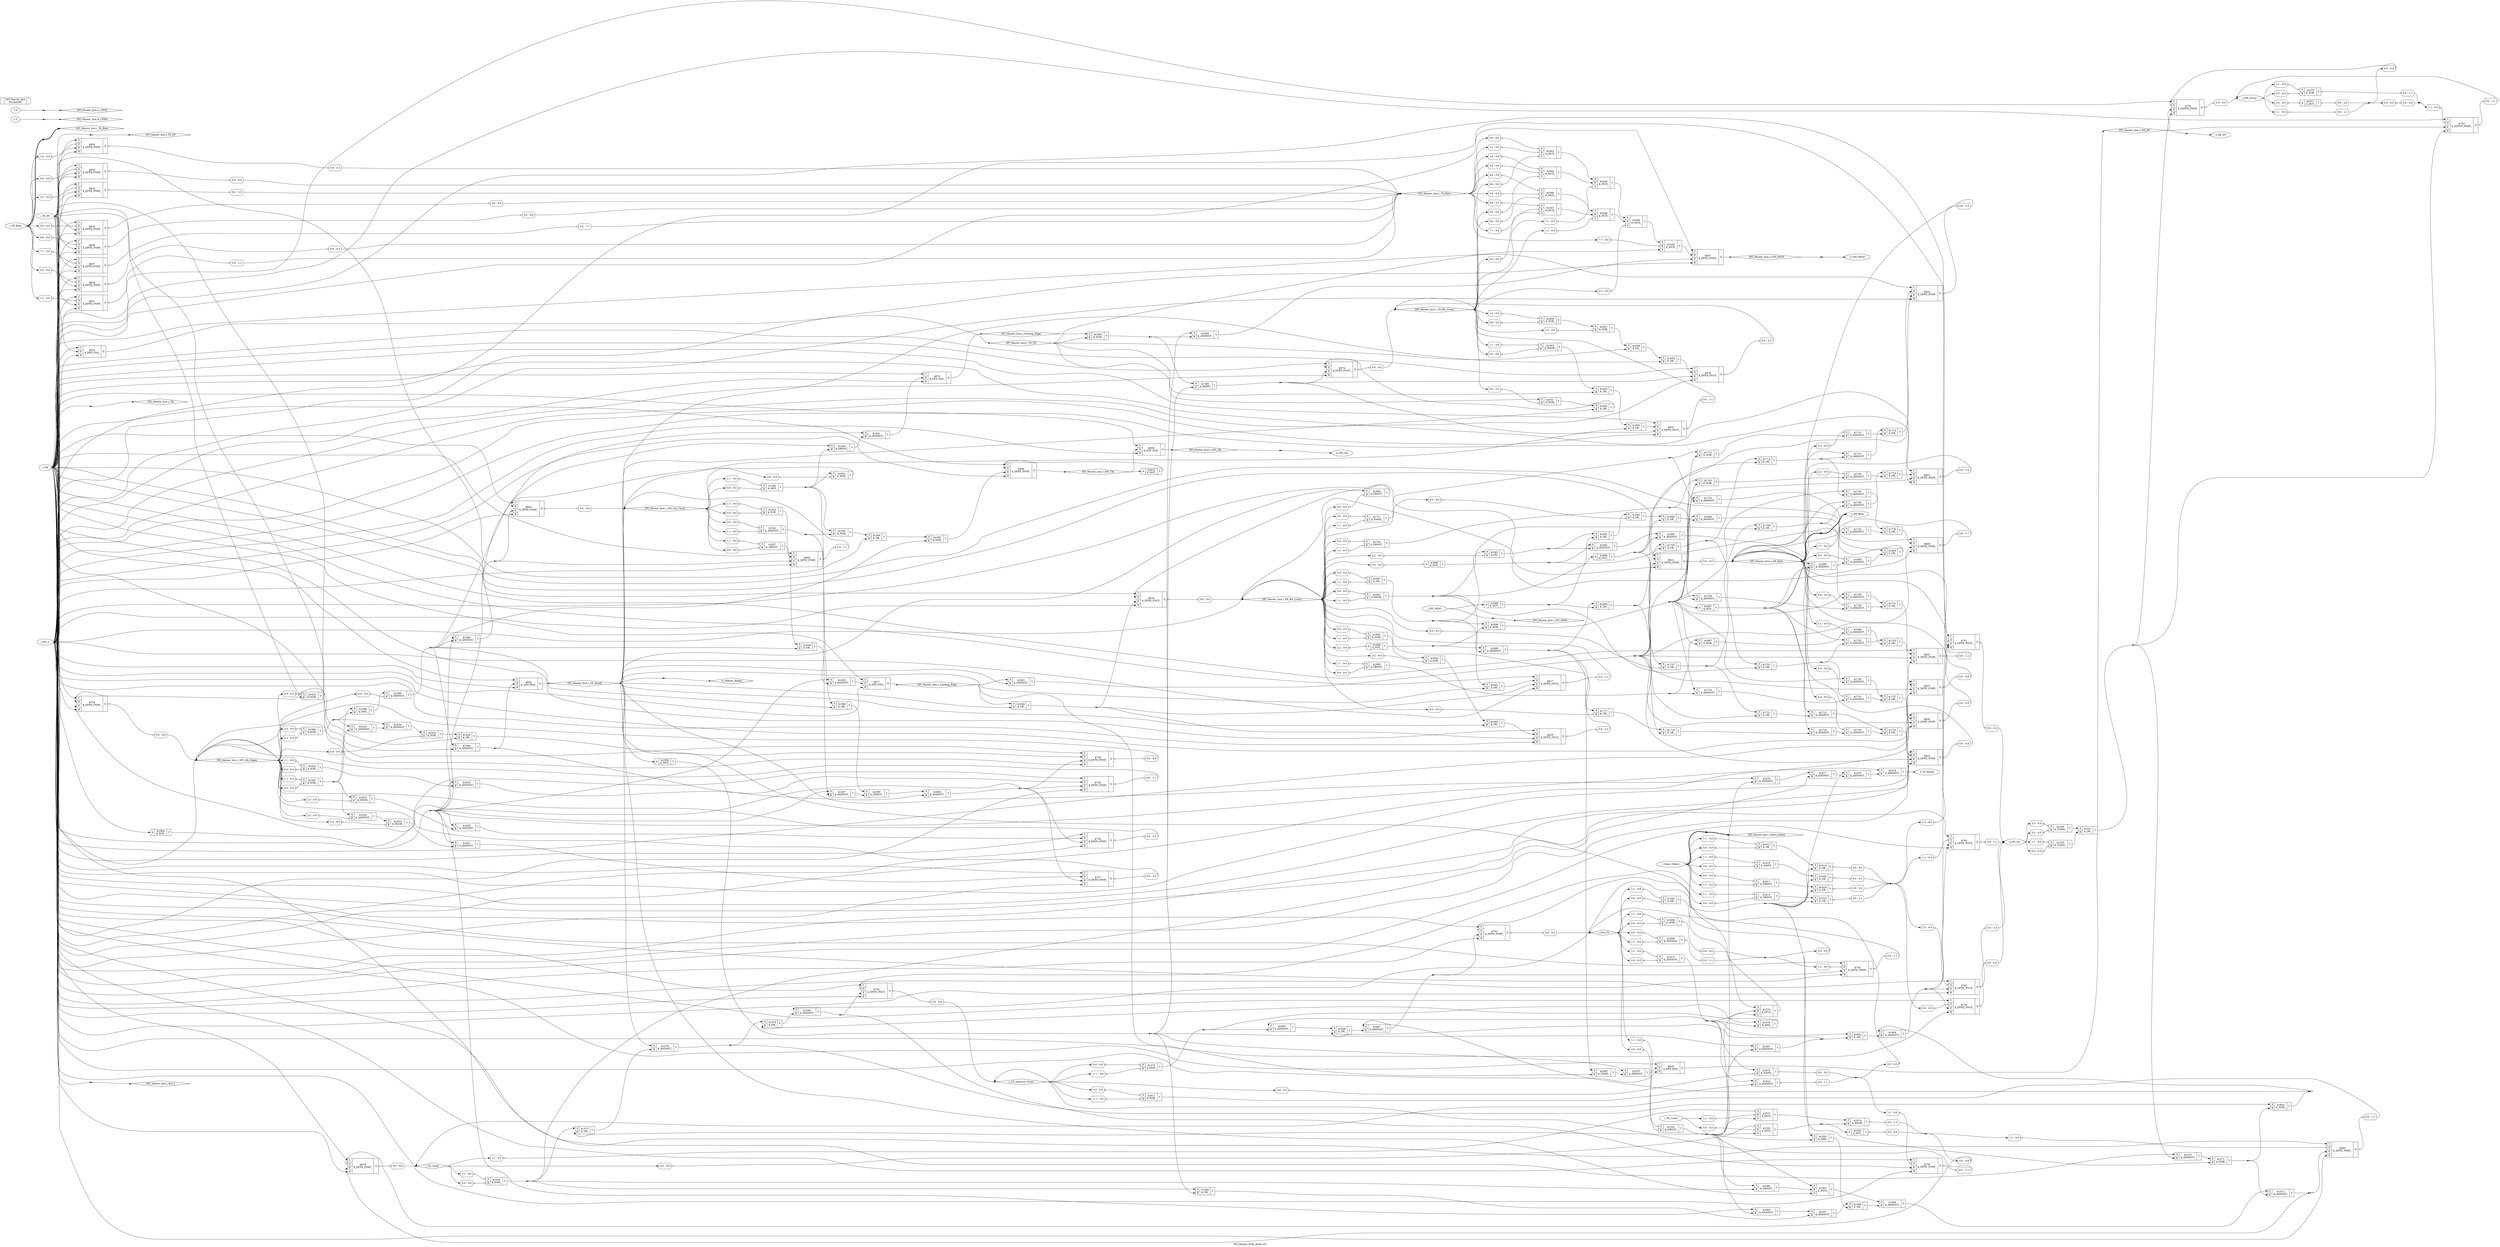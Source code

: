 digraph "SPI_Master_With_Multi_CS" {
label="SPI_Master_With_Multi_CS";
rankdir="LR";
remincross=true;
n174 [ shape=diamond, label="SPI_Master_Inst.i_Clk", color="black", fontcolor="black"];
n175 [ shape=diamond, label="SPI_Master_Inst.i_Rst_L", color="black", fontcolor="black"];
n176 [ shape=diamond, label="SPI_Master_Inst.i_SPI_MISO", color="black", fontcolor="black"];
n177 [ shape=diamond, label="SPI_Master_Inst.i_Slave_Select", color="black", fontcolor="black"];
n178 [ shape=diamond, label="SPI_Master_Inst.i_TX_Byte", color="black", fontcolor="black"];
n179 [ shape=diamond, label="SPI_Master_Inst.i_TX_DV", color="black", fontcolor="black"];
n180 [ shape=diamond, label="SPI_Master_Inst.o_RX_Byte", color="black", fontcolor="black"];
n181 [ shape=diamond, label="SPI_Master_Inst.o_RX_DV", color="black", fontcolor="black"];
n182 [ shape=diamond, label="SPI_Master_Inst.o_SPI_Clk", color="black", fontcolor="black"];
n183 [ shape=diamond, label="SPI_Master_Inst.o_SPI_MOSI", color="black", fontcolor="black"];
n184 [ shape=diamond, label="SPI_Master_Inst.o_TX_Ready", color="black", fontcolor="black"];
n185 [ shape=diamond, label="SPI_Master_Inst.r_Leading_Edge", color="black", fontcolor="black"];
n186 [ shape=diamond, label="SPI_Master_Inst.r_RX_Bit_Count", color="black", fontcolor="black"];
n187 [ shape=diamond, label="SPI_Master_Inst.r_SPI_Clk", color="black", fontcolor="black"];
n188 [ shape=diamond, label="SPI_Master_Inst.r_SPI_Clk_Count", color="black", fontcolor="black"];
n189 [ shape=diamond, label="SPI_Master_Inst.r_SPI_Clk_Edges", color="black", fontcolor="black"];
n190 [ shape=diamond, label="SPI_Master_Inst.r_TX_Bit_Count", color="black", fontcolor="black"];
n191 [ shape=diamond, label="SPI_Master_Inst.r_TX_Byte", color="black", fontcolor="black"];
n192 [ shape=diamond, label="SPI_Master_Inst.r_TX_DV", color="black", fontcolor="black"];
n193 [ shape=diamond, label="SPI_Master_Inst.r_Trailing_Edge", color="black", fontcolor="black"];
n194 [ shape=diamond, label="SPI_Master_Inst.w_CPHA", color="black", fontcolor="black"];
n195 [ shape=diamond, label="SPI_Master_Inst.w_CPOL", color="black", fontcolor="black"];
n196 [ shape=octagon, label="i_Clk", color="black", fontcolor="black"];
n197 [ shape=octagon, label="i_Rst_L", color="black", fontcolor="black"];
n198 [ shape=octagon, label="i_SPI_MISO", color="black", fontcolor="black"];
n199 [ shape=octagon, label="i_Slave_Select", color="black", fontcolor="black"];
n200 [ shape=octagon, label="i_TX_Byte", color="black", fontcolor="black"];
n201 [ shape=octagon, label="i_TX_Count", color="black", fontcolor="black"];
n202 [ shape=octagon, label="i_TX_DV", color="black", fontcolor="black"];
n203 [ shape=octagon, label="o_RX_Byte", color="black", fontcolor="black"];
n204 [ shape=octagon, label="o_RX_Count", color="black", fontcolor="black"];
n205 [ shape=octagon, label="o_RX_DV", color="black", fontcolor="black"];
n206 [ shape=octagon, label="o_SPI_CS", color="black", fontcolor="black"];
n207 [ shape=octagon, label="o_SPI_Clk", color="black", fontcolor="black"];
n208 [ shape=octagon, label="o_SPI_MOSI", color="black", fontcolor="black"];
n209 [ shape=octagon, label="o_TX_Ready", color="black", fontcolor="black"];
n210 [ shape=diamond, label="r_CS_Inactive_Count", color="black", fontcolor="black"];
n211 [ shape=diamond, label="r_SM_CS", color="black", fontcolor="black"];
n212 [ shape=diamond, label="r_TX_Count", color="black", fontcolor="black"];
n213 [ shape=diamond, label="w_Master_Ready", color="black", fontcolor="black"];
c217 [ shape=record, label="{{<p214> A|<p215> B}|$1552\n$_ORNOT_|{<p216> Y}}",  ];
x0 [ shape=record, style=rounded, label="<s0> 1:1 - 0:0 ", color="black", fontcolor="black" ];
x0:e -> c217:p214:w [arrowhead=odiamond, arrowtail=odiamond, dir=both, color="black", fontcolor="black", label=""];
x1 [ shape=record, style=rounded, label="<s0> 0:0 - 0:0 ", color="black", fontcolor="black" ];
x1:e -> c217:p215:w [arrowhead=odiamond, arrowtail=odiamond, dir=both, color="black", fontcolor="black", label=""];
c219 [ shape=record, label="{{<p214> A|<p215> B|<p218> S}|$1553\n$_MUX_|{<p216> Y}}",  ];
x2 [ shape=record, style=rounded, label="<s0> 0:0 - 0:0 ", color="black", fontcolor="black" ];
x2:e -> c219:p214:w [arrowhead=odiamond, arrowtail=odiamond, dir=both, color="black", fontcolor="black", label=""];
x3 [ shape=record, style=rounded, label="<s0> 0:0 - 0:0 ", color="black", fontcolor="black" ];
x3:e -> c219:p215:w [arrowhead=odiamond, arrowtail=odiamond, dir=both, color="black", fontcolor="black", label=""];
c220 [ shape=record, label="{{<p214> A}|$1554\n$_NOT_|{<p216> Y}}",  ];
x4 [ shape=record, style=rounded, label="<s0> 0:0 - 0:0 ", color="black", fontcolor="black" ];
c220:p216:e -> x4:w [arrowhead=odiamond, arrowtail=odiamond, dir=both, color="black", fontcolor="black", label=""];
c221 [ shape=record, label="{{<p214> A|<p215> B}|$1555\n$_NAND_|{<p216> Y}}",  ];
x5 [ shape=record, style=rounded, label="<s0> 1:1 - 0:0 ", color="black", fontcolor="black" ];
x5:e -> c221:p214:w [arrowhead=odiamond, arrowtail=odiamond, dir=both, color="black", fontcolor="black", label=""];
x6 [ shape=record, style=rounded, label="<s0> 0:0 - 0:0 ", color="black", fontcolor="black" ];
x6:e -> c221:p215:w [arrowhead=odiamond, arrowtail=odiamond, dir=both, color="black", fontcolor="black", label=""];
c222 [ shape=record, label="{{<p214> A|<p215> B}|$1556\n$_NAND_|{<p216> Y}}",  ];
x7 [ shape=record, style=rounded, label="<s0> 3:3 - 0:0 ", color="black", fontcolor="black" ];
x7:e -> c222:p214:w [arrowhead=odiamond, arrowtail=odiamond, dir=both, color="black", fontcolor="black", label=""];
x8 [ shape=record, style=rounded, label="<s0> 2:2 - 0:0 ", color="black", fontcolor="black" ];
x8:e -> c222:p215:w [arrowhead=odiamond, arrowtail=odiamond, dir=both, color="black", fontcolor="black", label=""];
c223 [ shape=record, label="{{<p214> A|<p215> B}|$1557\n$_OR_|{<p216> Y}}",  ];
c224 [ shape=record, label="{{<p214> A}|$1558\n$_NOT_|{<p216> Y}}",  ];
c225 [ shape=record, label="{{<p214> A|<p215> B}|$1559\n$_NOR_|{<p216> Y}}",  ];
x9 [ shape=record, style=rounded, label="<s0> 1:1 - 0:0 ", color="black", fontcolor="black" ];
x9:e -> c225:p214:w [arrowhead=odiamond, arrowtail=odiamond, dir=both, color="black", fontcolor="black", label=""];
x10 [ shape=record, style=rounded, label="<s0> 0:0 - 0:0 ", color="black", fontcolor="black" ];
x10:e -> c225:p215:w [arrowhead=odiamond, arrowtail=odiamond, dir=both, color="black", fontcolor="black", label=""];
c226 [ shape=record, label="{{<p214> A|<p215> B}|$1560\n$_ORNOT_|{<p216> Y}}",  ];
c227 [ shape=record, label="{{<p214> A|<p215> B|<p218> S}|$1561\n$_MUX_|{<p216> Y}}",  ];
c228 [ shape=record, label="{{<p214> A|<p215> B}|$1562\n$_OR_|{<p216> Y}}",  ];
x11 [ shape=record, style=rounded, label="<s0> 1:1 - 0:0 ", color="black", fontcolor="black" ];
x11:e -> c228:p214:w [arrowhead=odiamond, arrowtail=odiamond, dir=both, color="black", fontcolor="black", label=""];
x12 [ shape=record, style=rounded, label="<s0> 0:0 - 0:0 ", color="black", fontcolor="black" ];
x12:e -> c228:p215:w [arrowhead=odiamond, arrowtail=odiamond, dir=both, color="black", fontcolor="black", label=""];
c229 [ shape=record, label="{{<p214> A|<p215> B}|$1563\n$_AND_|{<p216> Y}}",  ];
c230 [ shape=record, label="{{<p214> A}|$1564\n$_NOT_|{<p216> Y}}",  ];
c231 [ shape=record, label="{{<p214> A|<p215> B}|$1565\n$_ANDNOT_|{<p216> Y}}",  ];
c232 [ shape=record, label="{{<p214> A|<p215> B}|$1566\n$_OR_|{<p216> Y}}",  ];
c233 [ shape=record, label="{{<p214> A|<p215> B}|$1567\n$_ANDNOT_|{<p216> Y}}",  ];
c234 [ shape=record, label="{{<p214> A|<p215> B}|$1568\n$_OR_|{<p216> Y}}",  ];
c235 [ shape=record, label="{{<p214> A|<p215> B}|$1569\n$_ANDNOT_|{<p216> Y}}",  ];
c236 [ shape=record, label="{{<p214> A|<p215> B}|$1570\n$_ANDNOT_|{<p216> Y}}",  ];
c237 [ shape=record, label="{{<p214> A|<p215> B}|$1571\n$_NOR_|{<p216> Y}}",  ];
c238 [ shape=record, label="{{<p214> A|<p215> B}|$1572\n$_ANDNOT_|{<p216> Y}}",  ];
c239 [ shape=record, label="{{<p214> A|<p215> B}|$1573\n$_ANDNOT_|{<p216> Y}}",  ];
x13 [ shape=record, style=rounded, label="<s0> 1:1 - 0:0 ", color="black", fontcolor="black" ];
x13:e -> c239:p214:w [arrowhead=odiamond, arrowtail=odiamond, dir=both, color="black", fontcolor="black", label=""];
x14 [ shape=record, style=rounded, label="<s0> 0:0 - 0:0 ", color="black", fontcolor="black" ];
x14:e -> c239:p215:w [arrowhead=odiamond, arrowtail=odiamond, dir=both, color="black", fontcolor="black", label=""];
c240 [ shape=record, label="{{<p214> A|<p215> B|<p218> S}|$1574\n$_MUX_|{<p216> Y}}",  ];
c241 [ shape=record, label="{{<p214> A|<p215> B}|$1575\n$_NOR_|{<p216> Y}}",  ];
x15 [ shape=record, style=rounded, label="<s0> 0:0 - 0:0 ", color="black", fontcolor="black" ];
x15:e -> c241:p214:w [arrowhead=odiamond, arrowtail=odiamond, dir=both, color="black", fontcolor="black", label=""];
x16 [ shape=record, style=rounded, label="<s0> -1:-1 - 0:0 ", color="black", fontcolor="black" ];
x16:e -> c241:p215:w [arrowhead=odiamond, arrowtail=odiamond, dir=both, color="black", fontcolor="black", label=""];
c242 [ shape=record, label="{{<p214> A|<p215> B}|$1576\n$_AND_|{<p216> Y}}",  ];
c243 [ shape=record, label="{{<p214> A|<p215> B}|$1577\n$_OR_|{<p216> Y}}",  ];
c244 [ shape=record, label="{{<p214> A|<p215> B}|$1578\n$_ANDNOT_|{<p216> Y}}",  ];
c245 [ shape=record, label="{{<p214> A|<p215> B}|$1579\n$_OR_|{<p216> Y}}",  ];
c246 [ shape=record, label="{{<p214> A|<p215> B}|$1580\n$_ANDNOT_|{<p216> Y}}",  ];
c247 [ shape=record, label="{{<p214> A|<p215> B}|$1581\n$_ANDNOT_|{<p216> Y}}",  ];
c248 [ shape=record, label="{{<p214> A|<p215> B}|$1582\n$_OR_|{<p216> Y}}",  ];
c249 [ shape=record, label="{{<p214> A|<p215> B}|$1583\n$_NOR_|{<p216> Y}}",  ];
c250 [ shape=record, label="{{<p214> A|<p215> B}|$1584\n$_ANDNOT_|{<p216> Y}}",  ];
c251 [ shape=record, label="{{<p214> A|<p215> B}|$1585\n$_NAND_|{<p216> Y}}",  ];
c252 [ shape=record, label="{{<p214> A|<p215> B}|$1586\n$_NOR_|{<p216> Y}}",  ];
x17 [ shape=record, style=rounded, label="<s0> 3:3 - 0:0 ", color="black", fontcolor="black" ];
x17:e -> c252:p214:w [arrowhead=odiamond, arrowtail=odiamond, dir=both, color="black", fontcolor="black", label=""];
x18 [ shape=record, style=rounded, label="<s0> 2:2 - 0:0 ", color="black", fontcolor="black" ];
x18:e -> c252:p215:w [arrowhead=odiamond, arrowtail=odiamond, dir=both, color="black", fontcolor="black", label=""];
c253 [ shape=record, label="{{<p214> A|<p215> B}|$1587\n$_NOR_|{<p216> Y}}",  ];
x19 [ shape=record, style=rounded, label="<s0> 1:1 - 0:0 ", color="black", fontcolor="black" ];
x19:e -> c253:p214:w [arrowhead=odiamond, arrowtail=odiamond, dir=both, color="black", fontcolor="black", label=""];
x20 [ shape=record, style=rounded, label="<s0> 0:0 - 0:0 ", color="black", fontcolor="black" ];
x20:e -> c253:p215:w [arrowhead=odiamond, arrowtail=odiamond, dir=both, color="black", fontcolor="black", label=""];
c254 [ shape=record, label="{{<p214> A|<p215> B}|$1588\n$_AND_|{<p216> Y}}",  ];
c255 [ shape=record, label="{{<p214> A|<p215> B}|$1589\n$_ANDNOT_|{<p216> Y}}",  ];
x21 [ shape=record, style=rounded, label="<s0> 4:4 - 0:0 ", color="black", fontcolor="black" ];
x21:e -> c255:p215:w [arrowhead=odiamond, arrowtail=odiamond, dir=both, color="black", fontcolor="black", label=""];
c256 [ shape=record, label="{{<p214> A|<p215> B}|$1590\n$_ANDNOT_|{<p216> Y}}",  ];
c257 [ shape=record, label="{{<p214> A|<p215> B}|$1591\n$_ANDNOT_|{<p216> Y}}",  ];
x22 [ shape=record, style=rounded, label="<s0> 0:0 - 0:0 ", color="black", fontcolor="black" ];
x22:e -> c257:p214:w [arrowhead=odiamond, arrowtail=odiamond, dir=both, color="black", fontcolor="black", label=""];
x23 [ shape=record, style=rounded, label="<s0> 1:1 - 0:0 ", color="black", fontcolor="black" ];
x23:e -> c257:p215:w [arrowhead=odiamond, arrowtail=odiamond, dir=both, color="black", fontcolor="black", label=""];
c258 [ shape=record, label="{{<p214> A|<p215> B}|$1592\n$_AND_|{<p216> Y}}",  ];
x24 [ shape=record, style=rounded, label="<s0> 1:1 - 0:0 ", color="black", fontcolor="black" ];
x24:e -> c258:p214:w [arrowhead=odiamond, arrowtail=odiamond, dir=both, color="black", fontcolor="black", label=""];
x25 [ shape=record, style=rounded, label="<s0> 0:0 - 0:0 ", color="black", fontcolor="black" ];
x25:e -> c258:p215:w [arrowhead=odiamond, arrowtail=odiamond, dir=both, color="black", fontcolor="black", label=""];
c259 [ shape=record, label="{{<p214> A|<p215> B}|$1593\n$_NOR_|{<p216> Y}}",  ];
c260 [ shape=record, label="{{<p214> A|<p215> B}|$1594\n$_OR_|{<p216> Y}}",  ];
c261 [ shape=record, label="{{<p214> A|<p215> B}|$1595\n$_NOR_|{<p216> Y}}",  ];
c262 [ shape=record, label="{{<p214> A|<p215> B}|$1596\n$_ANDNOT_|{<p216> Y}}",  ];
c263 [ shape=record, label="{{<p214> A|<p215> B}|$1597\n$_ANDNOT_|{<p216> Y}}",  ];
c264 [ shape=record, label="{{<p214> A|<p215> B}|$1598\n$_OR_|{<p216> Y}}",  ];
c265 [ shape=record, label="{{<p214> A|<p215> B}|$1599\n$_ORNOT_|{<p216> Y}}",  ];
c266 [ shape=record, label="{{<p214> A|<p215> B}|$1600\n$_ANDNOT_|{<p216> Y}}",  ];
c267 [ shape=record, label="{{<p214> A|<p215> B}|$1601\n$_ANDNOT_|{<p216> Y}}",  ];
c268 [ shape=record, label="{{<p214> A|<p215> B}|$1602\n$_OR_|{<p216> Y}}",  ];
c269 [ shape=record, label="{{<p214> A|<p215> B}|$1603\n$_NOR_|{<p216> Y}}",  ];
c270 [ shape=record, label="{{<p214> A|<p215> B}|$1604\n$_ANDNOT_|{<p216> Y}}",  ];
c271 [ shape=record, label="{{<p214> A|<p215> B}|$1605\n$_ANDNOT_|{<p216> Y}}",  ];
c272 [ shape=record, label="{{<p214> A|<p215> B}|$1606\n$_OR_|{<p216> Y}}",  ];
c273 [ shape=record, label="{{<p214> A|<p215> B}|$1607\n$_ANDNOT_|{<p216> Y}}",  ];
c274 [ shape=record, label="{{<p214> A|<p215> B}|$1608\n$_NOR_|{<p216> Y}}",  ];
x26 [ shape=record, style=rounded, label="<s0> 1:1 - 0:0 ", color="black", fontcolor="black" ];
x26:e -> c274:p214:w [arrowhead=odiamond, arrowtail=odiamond, dir=both, color="black", fontcolor="black", label=""];
x27 [ shape=record, style=rounded, label="<s0> 0:0 - 0:0 ", color="black", fontcolor="black" ];
x27:e -> c274:p215:w [arrowhead=odiamond, arrowtail=odiamond, dir=both, color="black", fontcolor="black", label=""];
x28 [ shape=record, style=rounded, label="<s0> 0:0 - 0:0 ", color="black", fontcolor="black" ];
c274:p216:e -> x28:w [arrowhead=odiamond, arrowtail=odiamond, dir=both, color="black", fontcolor="black", label=""];
c275 [ shape=record, label="{{<p214> A|<p215> B}|$1609\n$_ANDNOT_|{<p216> Y}}",  ];
x29 [ shape=record, style=rounded, label="<s0> 0:0 - 0:0 ", color="black", fontcolor="black" ];
x29:e -> c275:p214:w [arrowhead=odiamond, arrowtail=odiamond, dir=both, color="black", fontcolor="black", label=""];
x30 [ shape=record, style=rounded, label="<s0> 1:1 - 0:0 ", color="black", fontcolor="black" ];
x30:e -> c275:p215:w [arrowhead=odiamond, arrowtail=odiamond, dir=both, color="black", fontcolor="black", label=""];
x31 [ shape=record, style=rounded, label="<s0> 0:0 - 1:1 ", color="black", fontcolor="black" ];
c275:p216:e -> x31:w [arrowhead=odiamond, arrowtail=odiamond, dir=both, color="black", fontcolor="black", label=""];
c276 [ shape=record, label="{{<p214> A|<p215> B}|$1610\n$_NAND_|{<p216> Y}}",  ];
x32 [ shape=record, style=rounded, label="<s0> 0:0 - 0:0 ", color="black", fontcolor="black" ];
x32:e -> c276:p215:w [arrowhead=odiamond, arrowtail=odiamond, dir=both, color="black", fontcolor="black", label=""];
x33 [ shape=record, style=rounded, label="<s0> 0:0 - 0:0 ", color="black", fontcolor="black" ];
c276:p216:e -> x33:w [arrowhead=odiamond, arrowtail=odiamond, dir=both, color="black", fontcolor="black", label=""];
c277 [ shape=record, label="{{<p214> A|<p215> B}|$1611\n$_XOR_|{<p216> Y}}",  ];
x34 [ shape=record, style=rounded, label="<s0> 0:0 - 0:0 ", color="black", fontcolor="black" ];
x34:e -> c277:p214:w [arrowhead=odiamond, arrowtail=odiamond, dir=both, color="black", fontcolor="black", label=""];
x35 [ shape=record, style=rounded, label="<s0> -1:-1 - 0:0 ", color="black", fontcolor="black" ];
x35:e -> c277:p215:w [arrowhead=odiamond, arrowtail=odiamond, dir=both, color="black", fontcolor="black", label=""];
c278 [ shape=record, label="{{<p214> A|<p215> B}|$1612\n$_ANDNOT_|{<p216> Y}}",  ];
x36 [ shape=record, style=rounded, label="<s0> 0:0 - 1:1 ", color="black", fontcolor="black" ];
c278:p216:e -> x36:w [arrowhead=odiamond, arrowtail=odiamond, dir=both, color="black", fontcolor="black", label=""];
c279 [ shape=record, label="{{<p214> A|<p215> B}|$1613\n$_OR_|{<p216> Y}}",  ];
x37 [ shape=record, style=rounded, label="<s0> 1:1 - 0:0 ", color="black", fontcolor="black" ];
x37:e -> c279:p214:w [arrowhead=odiamond, arrowtail=odiamond, dir=both, color="black", fontcolor="black", label=""];
x38 [ shape=record, style=rounded, label="<s0> 0:0 - 0:0 ", color="black", fontcolor="black" ];
x38:e -> c279:p215:w [arrowhead=odiamond, arrowtail=odiamond, dir=both, color="black", fontcolor="black", label=""];
c280 [ shape=record, label="{{<p214> A|<p215> B}|$1614\n$_OR_|{<p216> Y}}",  ];
x39 [ shape=record, style=rounded, label="<s0> 0:0 - 0:0 ", color="black", fontcolor="black" ];
c280:p216:e -> x39:w [arrowhead=odiamond, arrowtail=odiamond, dir=both, color="black", fontcolor="black", label=""];
c281 [ shape=record, label="{{<p214> A|<p215> B}|$1615\n$_ORNOT_|{<p216> Y}}",  ];
x40 [ shape=record, style=rounded, label="<s0> 1:1 - 0:0 ", color="black", fontcolor="black" ];
x40:e -> c281:p214:w [arrowhead=odiamond, arrowtail=odiamond, dir=both, color="black", fontcolor="black", label=""];
x41 [ shape=record, style=rounded, label="<s0> 0:0 - 0:0 ", color="black", fontcolor="black" ];
x41:e -> c281:p215:w [arrowhead=odiamond, arrowtail=odiamond, dir=both, color="black", fontcolor="black", label=""];
c282 [ shape=record, label="{{<p214> A|<p215> B}|$1616\n$_OR_|{<p216> Y}}",  ];
x42 [ shape=record, style=rounded, label="<s0> 0:0 - 1:1 ", color="black", fontcolor="black" ];
c282:p216:e -> x42:w [arrowhead=odiamond, arrowtail=odiamond, dir=both, color="black", fontcolor="black", label=""];
c283 [ shape=record, label="{{<p214> A|<p215> B}|$1617\n$_ORNOT_|{<p216> Y}}",  ];
x43 [ shape=record, style=rounded, label="<s0> 0:0 - 0:0 ", color="black", fontcolor="black" ];
x43:e -> c283:p214:w [arrowhead=odiamond, arrowtail=odiamond, dir=both, color="black", fontcolor="black", label=""];
x44 [ shape=record, style=rounded, label="<s0> 1:1 - 0:0 ", color="black", fontcolor="black" ];
x44:e -> c283:p215:w [arrowhead=odiamond, arrowtail=odiamond, dir=both, color="black", fontcolor="black", label=""];
c284 [ shape=record, label="{{<p214> A|<p215> B}|$1618\n$_OR_|{<p216> Y}}",  ];
x45 [ shape=record, style=rounded, label="<s0> 0:0 - 2:2 ", color="black", fontcolor="black" ];
c284:p216:e -> x45:w [arrowhead=odiamond, arrowtail=odiamond, dir=both, color="black", fontcolor="black", label=""];
c285 [ shape=record, label="{{<p214> A|<p215> B}|$1619\n$_NAND_|{<p216> Y}}",  ];
x46 [ shape=record, style=rounded, label="<s0> 1:1 - 0:0 ", color="black", fontcolor="black" ];
x46:e -> c285:p214:w [arrowhead=odiamond, arrowtail=odiamond, dir=both, color="black", fontcolor="black", label=""];
x47 [ shape=record, style=rounded, label="<s0> 0:0 - 0:0 ", color="black", fontcolor="black" ];
x47:e -> c285:p215:w [arrowhead=odiamond, arrowtail=odiamond, dir=both, color="black", fontcolor="black", label=""];
c286 [ shape=record, label="{{<p214> A|<p215> B}|$1620\n$_OR_|{<p216> Y}}",  ];
x48 [ shape=record, style=rounded, label="<s0> 0:0 - 3:3 ", color="black", fontcolor="black" ];
c286:p216:e -> x48:w [arrowhead=odiamond, arrowtail=odiamond, dir=both, color="black", fontcolor="black", label=""];
c287 [ shape=record, label="{{<p214> A|<p215> B}|$1621\n$_NOR_|{<p216> Y}}",  ];
x49 [ shape=record, style=rounded, label="<s0> 0:0 - 0:0 ", color="black", fontcolor="black" ];
x49:e -> c287:p215:w [arrowhead=odiamond, arrowtail=odiamond, dir=both, color="black", fontcolor="black", label=""];
c288 [ shape=record, label="{{<p214> A|<p215> B}|$1622\n$_XOR_|{<p216> Y}}",  ];
x50 [ shape=record, style=rounded, label="<s0> 1:1 - 0:0 ", color="black", fontcolor="black" ];
x50:e -> c288:p214:w [arrowhead=odiamond, arrowtail=odiamond, dir=both, color="black", fontcolor="black", label=""];
x51 [ shape=record, style=rounded, label="<s0> 0:0 - 0:0 ", color="black", fontcolor="black" ];
x51:e -> c288:p215:w [arrowhead=odiamond, arrowtail=odiamond, dir=both, color="black", fontcolor="black", label=""];
c289 [ shape=record, label="{{<p214> A|<p215> B}|$1623\n$_NOR_|{<p216> Y}}",  ];
x52 [ shape=record, style=rounded, label="<s0> 0:0 - 0:0 ", color="black", fontcolor="black" ];
x52:e -> c289:p214:w [arrowhead=odiamond, arrowtail=odiamond, dir=both, color="black", fontcolor="black", label=""];
c290 [ shape=record, label="{{<p214> A|<p215> B}|$1624\n$_XOR_|{<p216> Y}}",  ];
x53 [ shape=record, style=rounded, label="<s0> 1:1 - 0:0 ", color="black", fontcolor="black" ];
x53:e -> c290:p214:w [arrowhead=odiamond, arrowtail=odiamond, dir=both, color="black", fontcolor="black", label=""];
x54 [ shape=record, style=rounded, label="<s0> 0:0 - 0:0 ", color="black", fontcolor="black" ];
x54:e -> c290:p215:w [arrowhead=odiamond, arrowtail=odiamond, dir=both, color="black", fontcolor="black", label=""];
c291 [ shape=record, label="{{<p214> A|<p215> B}|$1625\n$_ANDNOT_|{<p216> Y}}",  ];
c292 [ shape=record, label="{{<p214> A|<p215> B}|$1627\n$_XNOR_|{<p216> Y}}",  ];
x55 [ shape=record, style=rounded, label="<s0> 2:2 - 0:0 ", color="black", fontcolor="black" ];
x55:e -> c292:p215:w [arrowhead=odiamond, arrowtail=odiamond, dir=both, color="black", fontcolor="black", label=""];
c293 [ shape=record, label="{{<p214> A|<p215> B}|$1628\n$_ANDNOT_|{<p216> Y}}",  ];
c294 [ shape=record, label="{{<p214> A|<p215> B}|$1629\n$_ANDNOT_|{<p216> Y}}",  ];
x56 [ shape=record, style=rounded, label="<s0> 2:2 - 0:0 ", color="black", fontcolor="black" ];
x56:e -> c294:p215:w [arrowhead=odiamond, arrowtail=odiamond, dir=both, color="black", fontcolor="black", label=""];
c295 [ shape=record, label="{{<p214> A|<p215> B}|$1630\n$_XNOR_|{<p216> Y}}",  ];
x57 [ shape=record, style=rounded, label="<s0> 3:3 - 0:0 ", color="black", fontcolor="black" ];
x57:e -> c295:p215:w [arrowhead=odiamond, arrowtail=odiamond, dir=both, color="black", fontcolor="black", label=""];
c296 [ shape=record, label="{{<p214> A|<p215> B}|$1631\n$_ANDNOT_|{<p216> Y}}",  ];
c297 [ shape=record, label="{{<p214> A|<p215> B}|$1633\n$_ANDNOT_|{<p216> Y}}",  ];
c298 [ shape=record, label="{{<p214> A|<p215> B}|$1634\n$_ANDNOT_|{<p216> Y}}",  ];
c299 [ shape=record, label="{{<p214> A|<p215> B}|$1635\n$_XOR_|{<p216> Y}}",  ];
x58 [ shape=record, style=rounded, label="<s0> 4:4 - 0:0 ", color="black", fontcolor="black" ];
x58:e -> c299:p215:w [arrowhead=odiamond, arrowtail=odiamond, dir=both, color="black", fontcolor="black", label=""];
c300 [ shape=record, label="{{<p214> A|<p215> B}|$1636\n$_OR_|{<p216> Y}}",  ];
c301 [ shape=record, label="{{<p214> A|<p215> B}|$1637\n$_ORNOT_|{<p216> Y}}",  ];
x59 [ shape=record, style=rounded, label="<s0> 1:1 - 0:0 ", color="black", fontcolor="black" ];
x59:e -> c301:p214:w [arrowhead=odiamond, arrowtail=odiamond, dir=both, color="black", fontcolor="black", label=""];
x60 [ shape=record, style=rounded, label="<s0> 0:0 - 0:0 ", color="black", fontcolor="black" ];
x60:e -> c301:p215:w [arrowhead=odiamond, arrowtail=odiamond, dir=both, color="black", fontcolor="black", label=""];
c302 [ shape=record, label="{{<p214> A|<p215> B}|$1638\n$_OR_|{<p216> Y}}",  ];
c303 [ shape=record, label="{{<p214> A|<p215> B}|$1639\n$_ANDNOT_|{<p216> Y}}",  ];
c304 [ shape=record, label="{{<p214> A|<p215> B}|$1640\n$_ORNOT_|{<p216> Y}}",  ];
c305 [ shape=record, label="{{<p214> A|<p215> B}|$1641\n$_ANDNOT_|{<p216> Y}}",  ];
c306 [ shape=record, label="{{<p214> A|<p215> B|<p218> S}|$1643\n$_MUX_|{<p216> Y}}",  ];
x61 [ shape=record, style=rounded, label="<s0> 0:0 - 0:0 ", color="black", fontcolor="black" ];
x61:e -> c306:p214:w [arrowhead=odiamond, arrowtail=odiamond, dir=both, color="black", fontcolor="black", label=""];
x62 [ shape=record, style=rounded, label="<s0> 1:1 - 0:0 ", color="black", fontcolor="black" ];
x62:e -> c306:p215:w [arrowhead=odiamond, arrowtail=odiamond, dir=both, color="black", fontcolor="black", label=""];
x63 [ shape=record, style=rounded, label="<s0> 0:0 - 0:0 ", color="black", fontcolor="black" ];
x63:e -> c306:p218:w [arrowhead=odiamond, arrowtail=odiamond, dir=both, color="black", fontcolor="black", label=""];
c307 [ shape=record, label="{{<p214> A|<p215> B|<p218> S}|$1644\n$_MUX_|{<p216> Y}}",  ];
x64 [ shape=record, style=rounded, label="<s0> 2:2 - 0:0 ", color="black", fontcolor="black" ];
x64:e -> c307:p214:w [arrowhead=odiamond, arrowtail=odiamond, dir=both, color="black", fontcolor="black", label=""];
x65 [ shape=record, style=rounded, label="<s0> 3:3 - 0:0 ", color="black", fontcolor="black" ];
x65:e -> c307:p215:w [arrowhead=odiamond, arrowtail=odiamond, dir=both, color="black", fontcolor="black", label=""];
x66 [ shape=record, style=rounded, label="<s0> 0:0 - 0:0 ", color="black", fontcolor="black" ];
x66:e -> c307:p218:w [arrowhead=odiamond, arrowtail=odiamond, dir=both, color="black", fontcolor="black", label=""];
c308 [ shape=record, label="{{<p214> A|<p215> B|<p218> S}|$1645\n$_MUX_|{<p216> Y}}",  ];
x67 [ shape=record, style=rounded, label="<s0> 1:1 - 0:0 ", color="black", fontcolor="black" ];
x67:e -> c308:p218:w [arrowhead=odiamond, arrowtail=odiamond, dir=both, color="black", fontcolor="black", label=""];
c309 [ shape=record, label="{{<p214> A|<p215> B|<p218> S}|$1646\n$_MUX_|{<p216> Y}}",  ];
x68 [ shape=record, style=rounded, label="<s0> 4:4 - 0:0 ", color="black", fontcolor="black" ];
x68:e -> c309:p214:w [arrowhead=odiamond, arrowtail=odiamond, dir=both, color="black", fontcolor="black", label=""];
x69 [ shape=record, style=rounded, label="<s0> 5:5 - 0:0 ", color="black", fontcolor="black" ];
x69:e -> c309:p215:w [arrowhead=odiamond, arrowtail=odiamond, dir=both, color="black", fontcolor="black", label=""];
x70 [ shape=record, style=rounded, label="<s0> 0:0 - 0:0 ", color="black", fontcolor="black" ];
x70:e -> c309:p218:w [arrowhead=odiamond, arrowtail=odiamond, dir=both, color="black", fontcolor="black", label=""];
c310 [ shape=record, label="{{<p214> A|<p215> B|<p218> S}|$1647\n$_MUX_|{<p216> Y}}",  ];
x71 [ shape=record, style=rounded, label="<s0> 6:6 - 0:0 ", color="black", fontcolor="black" ];
x71:e -> c310:p214:w [arrowhead=odiamond, arrowtail=odiamond, dir=both, color="black", fontcolor="black", label=""];
x72 [ shape=record, style=rounded, label="<s0> 7:7 - 0:0 ", color="black", fontcolor="black" ];
x72:e -> c310:p215:w [arrowhead=odiamond, arrowtail=odiamond, dir=both, color="black", fontcolor="black", label=""];
x73 [ shape=record, style=rounded, label="<s0> 0:0 - 0:0 ", color="black", fontcolor="black" ];
x73:e -> c310:p218:w [arrowhead=odiamond, arrowtail=odiamond, dir=both, color="black", fontcolor="black", label=""];
c311 [ shape=record, label="{{<p214> A|<p215> B|<p218> S}|$1648\n$_MUX_|{<p216> Y}}",  ];
x74 [ shape=record, style=rounded, label="<s0> 1:1 - 0:0 ", color="black", fontcolor="black" ];
x74:e -> c311:p218:w [arrowhead=odiamond, arrowtail=odiamond, dir=both, color="black", fontcolor="black", label=""];
c312 [ shape=record, label="{{<p214> A|<p215> B|<p218> S}|$1649\n$_MUX_|{<p216> Y}}",  ];
x75 [ shape=record, style=rounded, label="<s0> 2:2 - 0:0 ", color="black", fontcolor="black" ];
x75:e -> c312:p218:w [arrowhead=odiamond, arrowtail=odiamond, dir=both, color="black", fontcolor="black", label=""];
c313 [ shape=record, label="{{<p214> A|<p215> B|<p218> S}|$1650\n$_MUX_|{<p216> Y}}",  ];
x76 [ shape=record, style=rounded, label="<s0> 7:7 - 0:0 ", color="black", fontcolor="black" ];
x76:e -> c313:p215:w [arrowhead=odiamond, arrowtail=odiamond, dir=both, color="black", fontcolor="black", label=""];
c314 [ shape=record, label="{{<p214> A|<p215> B}|$1651\n$_NOR_|{<p216> Y}}",  ];
x77 [ shape=record, style=rounded, label="<s0> 0:0 - 0:0 ", color="black", fontcolor="black" ];
x77:e -> c314:p215:w [arrowhead=odiamond, arrowtail=odiamond, dir=both, color="black", fontcolor="black", label=""];
c315 [ shape=record, label="{{<p214> A|<p215> B}|$1652\n$_OR_|{<p216> Y}}",  ];
c316 [ shape=record, label="{{<p214> A|<p215> B}|$1653\n$_XNOR_|{<p216> Y}}",  ];
x78 [ shape=record, style=rounded, label="<s0> 1:1 - 0:0 ", color="black", fontcolor="black" ];
x78:e -> c316:p214:w [arrowhead=odiamond, arrowtail=odiamond, dir=both, color="black", fontcolor="black", label=""];
x79 [ shape=record, style=rounded, label="<s0> 0:0 - 0:0 ", color="black", fontcolor="black" ];
x79:e -> c316:p215:w [arrowhead=odiamond, arrowtail=odiamond, dir=both, color="black", fontcolor="black", label=""];
c317 [ shape=record, label="{{<p214> A|<p215> B}|$1654\n$_OR_|{<p216> Y}}",  ];
c318 [ shape=record, label="{{<p214> A|<p215> B}|$1655\n$_OR_|{<p216> Y}}",  ];
c319 [ shape=record, label="{{<p214> A|<p215> B}|$1656\n$_NOR_|{<p216> Y}}",  ];
x80 [ shape=record, style=rounded, label="<s0> 1:1 - 0:0 ", color="black", fontcolor="black" ];
x80:e -> c319:p214:w [arrowhead=odiamond, arrowtail=odiamond, dir=both, color="black", fontcolor="black", label=""];
x81 [ shape=record, style=rounded, label="<s0> 0:0 - 0:0 ", color="black", fontcolor="black" ];
x81:e -> c319:p215:w [arrowhead=odiamond, arrowtail=odiamond, dir=both, color="black", fontcolor="black", label=""];
c320 [ shape=record, label="{{<p214> A|<p215> B}|$1657\n$_XOR_|{<p216> Y}}",  ];
x82 [ shape=record, style=rounded, label="<s0> 2:2 - 0:0 ", color="black", fontcolor="black" ];
x82:e -> c320:p215:w [arrowhead=odiamond, arrowtail=odiamond, dir=both, color="black", fontcolor="black", label=""];
c321 [ shape=record, label="{{<p214> A|<p215> B}|$1658\n$_OR_|{<p216> Y}}",  ];
c322 [ shape=record, label="{{<p214> A|<p215> B}|$1659\n$_OR_|{<p216> Y}}",  ];
c323 [ shape=record, label="{{<p214> A|<p215> B}|$1660\n$_ORNOT_|{<p216> Y}}",  ];
x83 [ shape=record, style=rounded, label="<s0> 0:0 - 0:0 ", color="black", fontcolor="black" ];
x83:e -> c323:p215:w [arrowhead=odiamond, arrowtail=odiamond, dir=both, color="black", fontcolor="black", label=""];
c324 [ shape=record, label="{{<p214> A|<p215> B}|$1661\n$_XNOR_|{<p216> Y}}",  ];
x84 [ shape=record, style=rounded, label="<s0> 0:0 - 0:0 ", color="black", fontcolor="black" ];
x84:e -> c324:p214:w [arrowhead=odiamond, arrowtail=odiamond, dir=both, color="black", fontcolor="black", label=""];
x85 [ shape=record, style=rounded, label="<s0> 1:1 - 0:0 ", color="black", fontcolor="black" ];
x85:e -> c324:p215:w [arrowhead=odiamond, arrowtail=odiamond, dir=both, color="black", fontcolor="black", label=""];
c325 [ shape=record, label="{{<p214> A|<p215> B}|$1662\n$_OR_|{<p216> Y}}",  ];
c326 [ shape=record, label="{{<p214> A|<p215> B}|$1663\n$_NOR_|{<p216> Y}}",  ];
x86 [ shape=record, style=rounded, label="<s0> 0:0 - 0:0 ", color="black", fontcolor="black" ];
x86:e -> c326:p214:w [arrowhead=odiamond, arrowtail=odiamond, dir=both, color="black", fontcolor="black", label=""];
x87 [ shape=record, style=rounded, label="<s0> 1:1 - 0:0 ", color="black", fontcolor="black" ];
x87:e -> c326:p215:w [arrowhead=odiamond, arrowtail=odiamond, dir=both, color="black", fontcolor="black", label=""];
c327 [ shape=record, label="{{<p214> A|<p215> B}|$1664\n$_XOR_|{<p216> Y}}",  ];
x88 [ shape=record, style=rounded, label="<s0> 2:2 - 0:0 ", color="black", fontcolor="black" ];
x88:e -> c327:p215:w [arrowhead=odiamond, arrowtail=odiamond, dir=both, color="black", fontcolor="black", label=""];
c328 [ shape=record, label="{{<p214> A|<p215> B}|$1665\n$_OR_|{<p216> Y}}",  ];
c329 [ shape=record, label="{{<p214> A}|$1666\n$_NOT_|{<p216> Y}}",  ];
x89 [ shape=record, style=rounded, label="<s0> 2:2 - 0:0 ", color="black", fontcolor="black" ];
x89:e -> c329:p214:w [arrowhead=odiamond, arrowtail=odiamond, dir=both, color="black", fontcolor="black", label=""];
c330 [ shape=record, label="{{<p214> A|<p215> B}|$1667\n$_OR_|{<p216> Y}}",  ];
x90 [ shape=record, style=rounded, label="<s0> 0:0 - 0:0 ", color="black", fontcolor="black" ];
x90:e -> c330:p214:w [arrowhead=odiamond, arrowtail=odiamond, dir=both, color="black", fontcolor="black", label=""];
x91 [ shape=record, style=rounded, label="<s0> 1:1 - 0:0 ", color="black", fontcolor="black" ];
x91:e -> c330:p215:w [arrowhead=odiamond, arrowtail=odiamond, dir=both, color="black", fontcolor="black", label=""];
c331 [ shape=record, label="{{<p214> A|<p215> B}|$1668\n$_ANDNOT_|{<p216> Y}}",  ];
c332 [ shape=record, label="{{<p214> A|<p215> B}|$1669\n$_NAND_|{<p216> Y}}",  ];
c333 [ shape=record, label="{{<p214> A|<p215> B}|$1670\n$_ANDNOT_|{<p216> Y}}",  ];
c334 [ shape=record, label="{{<p214> A}|$1671\n$_NOT_|{<p216> Y}}",  ];
x92 [ shape=record, style=rounded, label="<s0> 0:0 - 0:0 ", color="black", fontcolor="black" ];
x92:e -> c334:p214:w [arrowhead=odiamond, arrowtail=odiamond, dir=both, color="black", fontcolor="black", label=""];
x93 [ shape=record, style=rounded, label="<s0> 0:0 - 0:0 ", color="black", fontcolor="black" ];
c334:p216:e -> x93:w [arrowhead=odiamond, arrowtail=odiamond, dir=both, color="black", fontcolor="black", label=""];
c335 [ shape=record, label="{{<p214> A}|$1672\n$_NOT_|{<p216> Y}}",  ];
c336 [ shape=record, label="{{<p214> A|<p215> B|<p218> S}|$1673\n$_MUX_|{<p216> Y}}",  ];
x94 [ shape=record, style=rounded, label="<s0> 1:1 - 0:0 ", color="black", fontcolor="black" ];
x94:e -> c336:p214:w [arrowhead=odiamond, arrowtail=odiamond, dir=both, color="black", fontcolor="black", label=""];
x95 [ shape=record, style=rounded, label="<s0> 1:1 - 0:0 ", color="black", fontcolor="black" ];
x95:e -> c336:p215:w [arrowhead=odiamond, arrowtail=odiamond, dir=both, color="black", fontcolor="black", label=""];
c337 [ shape=record, label="{{<p214> A|<p215> B}|$1674\n$_XNOR_|{<p216> Y}}",  ];
x96 [ shape=record, style=rounded, label="<s0> 0:0 - 1:1 ", color="black", fontcolor="black" ];
c337:p216:e -> x96:w [arrowhead=odiamond, arrowtail=odiamond, dir=both, color="black", fontcolor="black", label=""];
c338 [ shape=record, label="{{<p214> A|<p215> B}|$1675\n$_XOR_|{<p216> Y}}",  ];
x97 [ shape=record, style=rounded, label="<s0> 1:1 - 0:0 ", color="black", fontcolor="black" ];
x97:e -> c338:p214:w [arrowhead=odiamond, arrowtail=odiamond, dir=both, color="black", fontcolor="black", label=""];
x98 [ shape=record, style=rounded, label="<s0> 0:0 - 0:0 ", color="black", fontcolor="black" ];
x98:e -> c338:p215:w [arrowhead=odiamond, arrowtail=odiamond, dir=both, color="black", fontcolor="black", label=""];
x99 [ shape=record, style=rounded, label="<s0> 0:0 - 1:1 ", color="black", fontcolor="black" ];
c338:p216:e -> x99:w [arrowhead=odiamond, arrowtail=odiamond, dir=both, color="black", fontcolor="black", label=""];
c339 [ shape=record, label="{{<p214> A|<p215> B}|$1676\n$_ANDNOT_|{<p216> Y}}",  ];
c340 [ shape=record, label="{{<p214> A|<p215> B}|$1677\n$_ANDNOT_|{<p216> Y}}",  ];
c341 [ shape=record, label="{{<p214> A|<p215> B}|$1678\n$_ANDNOT_|{<p216> Y}}",  ];
c342 [ shape=record, label="{{<p214> A|<p215> B}|$1679\n$_ANDNOT_|{<p216> Y}}",  ];
c343 [ shape=record, label="{{<p214> A}|$1680\n$_NOT_|{<p216> Y}}",  ];
x100 [ shape=record, style=rounded, label="<s0> 0:0 - 0:0 ", color="black", fontcolor="black" ];
x100:e -> c343:p214:w [arrowhead=odiamond, arrowtail=odiamond, dir=both, color="black", fontcolor="black", label=""];
c344 [ shape=record, label="{{<p214> A|<p215> B}|$1681\n$_OR_|{<p216> Y}}",  ];
x101 [ shape=record, style=rounded, label="<s0> 2:2 - 0:0 ", color="black", fontcolor="black" ];
x101:e -> c344:p215:w [arrowhead=odiamond, arrowtail=odiamond, dir=both, color="black", fontcolor="black", label=""];
c345 [ shape=record, label="{{<p214> A|<p215> B}|$1682\n$_ANDNOT_|{<p216> Y}}",  ];
c346 [ shape=record, label="{{<p214> A}|$1684\n$_NOT_|{<p216> Y}}",  ];
c347 [ shape=record, label="{{<p214> A|<p215> B}|$1685\n$_ANDNOT_|{<p216> Y}}",  ];
c348 [ shape=record, label="{{<p214> A|<p215> B}|$1686\n$_XOR_|{<p216> Y}}",  ];
c349 [ shape=record, label="{{<p214> A}|$1687\n$_NOT_|{<p216> Y}}",  ];
c350 [ shape=record, label="{{<p214> A|<p215> B}|$1688\n$_ANDNOT_|{<p216> Y}}",  ];
c351 [ shape=record, label="{{<p214> A|<p215> B}|$1689\n$_ANDNOT_|{<p216> Y}}",  ];
x102 [ shape=record, style=rounded, label="<s0> 0:0 - 0:0 ", color="black", fontcolor="black" ];
x102:e -> c351:p214:w [arrowhead=odiamond, arrowtail=odiamond, dir=both, color="black", fontcolor="black", label=""];
c352 [ shape=record, label="{{<p214> A}|$1690\n$_NOT_|{<p216> Y}}",  ];
c353 [ shape=record, label="{{<p214> A|<p215> B}|$1691\n$_OR_|{<p216> Y}}",  ];
c354 [ shape=record, label="{{<p214> A|<p215> B}|$1692\n$_OR_|{<p216> Y}}",  ];
x103 [ shape=record, style=rounded, label="<s0> 0:0 - 0:0 ", color="black", fontcolor="black" ];
x103:e -> c354:p215:w [arrowhead=odiamond, arrowtail=odiamond, dir=both, color="black", fontcolor="black", label=""];
c355 [ shape=record, label="{{<p214> A|<p215> B}|$1693\n$_OR_|{<p216> Y}}",  ];
c356 [ shape=record, label="{{<p214> A|<p215> B}|$1694\n$_ANDNOT_|{<p216> Y}}",  ];
c357 [ shape=record, label="{{<p214> A|<p215> B}|$1695\n$_OR_|{<p216> Y}}",  ];
c358 [ shape=record, label="{{<p214> A|<p215> B}|$1696\n$_ORNOT_|{<p216> Y}}",  ];
x104 [ shape=record, style=rounded, label="<s0> 1:1 - 0:0 ", color="black", fontcolor="black" ];
x104:e -> c358:p214:w [arrowhead=odiamond, arrowtail=odiamond, dir=both, color="black", fontcolor="black", label=""];
x105 [ shape=record, style=rounded, label="<s0> 0:0 - 0:0 ", color="black", fontcolor="black" ];
x105:e -> c358:p215:w [arrowhead=odiamond, arrowtail=odiamond, dir=both, color="black", fontcolor="black", label=""];
c359 [ shape=record, label="{{<p214> A|<p215> B}|$1697\n$_NOR_|{<p216> Y}}",  ];
c360 [ shape=record, label="{{<p214> A|<p215> B}|$1698\n$_ANDNOT_|{<p216> Y}}",  ];
x106 [ shape=record, style=rounded, label="<s0> 1:1 - 0:0 ", color="black", fontcolor="black" ];
x106:e -> c360:p214:w [arrowhead=odiamond, arrowtail=odiamond, dir=both, color="black", fontcolor="black", label=""];
c361 [ shape=record, label="{{<p214> A|<p215> B}|$1699\n$_OR_|{<p216> Y}}",  ];
c362 [ shape=record, label="{{<p214> A|<p215> B}|$1700\n$_OR_|{<p216> Y}}",  ];
c363 [ shape=record, label="{{<p214> A|<p215> B}|$1701\n$_OR_|{<p216> Y}}",  ];
c364 [ shape=record, label="{{<p214> A|<p215> B}|$1702\n$_ANDNOT_|{<p216> Y}}",  ];
c365 [ shape=record, label="{{<p214> A|<p215> B}|$1703\n$_OR_|{<p216> Y}}",  ];
c366 [ shape=record, label="{{<p214> A|<p215> B}|$1704\n$_ORNOT_|{<p216> Y}}",  ];
x107 [ shape=record, style=rounded, label="<s0> 0:0 - 0:0 ", color="black", fontcolor="black" ];
x107:e -> c366:p214:w [arrowhead=odiamond, arrowtail=odiamond, dir=both, color="black", fontcolor="black", label=""];
x108 [ shape=record, style=rounded, label="<s0> 1:1 - 0:0 ", color="black", fontcolor="black" ];
x108:e -> c366:p215:w [arrowhead=odiamond, arrowtail=odiamond, dir=both, color="black", fontcolor="black", label=""];
c367 [ shape=record, label="{{<p214> A|<p215> B}|$1705\n$_NOR_|{<p216> Y}}",  ];
c368 [ shape=record, label="{{<p214> A|<p215> B}|$1706\n$_ANDNOT_|{<p216> Y}}",  ];
x109 [ shape=record, style=rounded, label="<s0> 2:2 - 0:0 ", color="black", fontcolor="black" ];
x109:e -> c368:p214:w [arrowhead=odiamond, arrowtail=odiamond, dir=both, color="black", fontcolor="black", label=""];
c369 [ shape=record, label="{{<p214> A|<p215> B}|$1707\n$_OR_|{<p216> Y}}",  ];
x110 [ shape=record, style=rounded, label="<s0> 0:0 - 0:0 ", color="black", fontcolor="black" ];
x110:e -> c369:p215:w [arrowhead=odiamond, arrowtail=odiamond, dir=both, color="black", fontcolor="black", label=""];
c370 [ shape=record, label="{{<p214> A|<p215> B}|$1708\n$_OR_|{<p216> Y}}",  ];
c371 [ shape=record, label="{{<p214> A|<p215> B}|$1709\n$_ANDNOT_|{<p216> Y}}",  ];
c372 [ shape=record, label="{{<p214> A|<p215> B}|$1710\n$_OR_|{<p216> Y}}",  ];
c373 [ shape=record, label="{{<p214> A|<p215> B}|$1711\n$_NAND_|{<p216> Y}}",  ];
x111 [ shape=record, style=rounded, label="<s0> 0:0 - 0:0 ", color="black", fontcolor="black" ];
x111:e -> c373:p214:w [arrowhead=odiamond, arrowtail=odiamond, dir=both, color="black", fontcolor="black", label=""];
x112 [ shape=record, style=rounded, label="<s0> 1:1 - 0:0 ", color="black", fontcolor="black" ];
x112:e -> c373:p215:w [arrowhead=odiamond, arrowtail=odiamond, dir=both, color="black", fontcolor="black", label=""];
c374 [ shape=record, label="{{<p214> A|<p215> B}|$1712\n$_NOR_|{<p216> Y}}",  ];
c375 [ shape=record, label="{{<p214> A|<p215> B}|$1713\n$_ANDNOT_|{<p216> Y}}",  ];
x113 [ shape=record, style=rounded, label="<s0> 3:3 - 0:0 ", color="black", fontcolor="black" ];
x113:e -> c375:p214:w [arrowhead=odiamond, arrowtail=odiamond, dir=both, color="black", fontcolor="black", label=""];
c376 [ shape=record, label="{{<p214> A|<p215> B}|$1714\n$_OR_|{<p216> Y}}",  ];
c377 [ shape=record, label="{{<p214> A|<p215> B}|$1715\n$_ANDNOT_|{<p216> Y}}",  ];
c378 [ shape=record, label="{{<p214> A|<p215> B}|$1716\n$_OR_|{<p216> Y}}",  ];
c379 [ shape=record, label="{{<p214> A|<p215> B}|$1717\n$_OR_|{<p216> Y}}",  ];
x114 [ shape=record, style=rounded, label="<s0> 0:0 - 0:0 ", color="black", fontcolor="black" ];
x114:e -> c379:p215:w [arrowhead=odiamond, arrowtail=odiamond, dir=both, color="black", fontcolor="black", label=""];
c380 [ shape=record, label="{{<p214> A|<p215> B}|$1718\n$_OR_|{<p216> Y}}",  ];
c381 [ shape=record, label="{{<p214> A|<p215> B}|$1719\n$_ANDNOT_|{<p216> Y}}",  ];
c382 [ shape=record, label="{{<p214> A|<p215> B}|$1720\n$_ANDNOT_|{<p216> Y}}",  ];
x115 [ shape=record, style=rounded, label="<s0> 4:4 - 0:0 ", color="black", fontcolor="black" ];
x115:e -> c382:p214:w [arrowhead=odiamond, arrowtail=odiamond, dir=both, color="black", fontcolor="black", label=""];
c383 [ shape=record, label="{{<p214> A|<p215> B}|$1721\n$_OR_|{<p216> Y}}",  ];
c384 [ shape=record, label="{{<p214> A|<p215> B}|$1722\n$_ANDNOT_|{<p216> Y}}",  ];
c385 [ shape=record, label="{{<p214> A|<p215> B}|$1723\n$_OR_|{<p216> Y}}",  ];
c386 [ shape=record, label="{{<p214> A|<p215> B}|$1724\n$_ANDNOT_|{<p216> Y}}",  ];
c387 [ shape=record, label="{{<p214> A|<p215> B}|$1725\n$_ANDNOT_|{<p216> Y}}",  ];
x116 [ shape=record, style=rounded, label="<s0> 5:5 - 0:0 ", color="black", fontcolor="black" ];
x116:e -> c387:p214:w [arrowhead=odiamond, arrowtail=odiamond, dir=both, color="black", fontcolor="black", label=""];
c388 [ shape=record, label="{{<p214> A|<p215> B}|$1726\n$_ANDNOT_|{<p216> Y}}",  ];
c389 [ shape=record, label="{{<p214> A|<p215> B}|$1727\n$_OR_|{<p216> Y}}",  ];
c390 [ shape=record, label="{{<p214> A|<p215> B}|$1728\n$_ANDNOT_|{<p216> Y}}",  ];
c391 [ shape=record, label="{{<p214> A|<p215> B}|$1729\n$_ANDNOT_|{<p216> Y}}",  ];
x117 [ shape=record, style=rounded, label="<s0> 6:6 - 0:0 ", color="black", fontcolor="black" ];
x117:e -> c391:p214:w [arrowhead=odiamond, arrowtail=odiamond, dir=both, color="black", fontcolor="black", label=""];
c392 [ shape=record, label="{{<p214> A|<p215> B}|$1730\n$_ANDNOT_|{<p216> Y}}",  ];
c393 [ shape=record, label="{{<p214> A|<p215> B}|$1731\n$_OR_|{<p216> Y}}",  ];
c394 [ shape=record, label="{{<p214> A|<p215> B}|$1732\n$_ANDNOT_|{<p216> Y}}",  ];
c395 [ shape=record, label="{{<p214> A|<p215> B}|$1733\n$_ANDNOT_|{<p216> Y}}",  ];
x118 [ shape=record, style=rounded, label="<s0> 7:7 - 0:0 ", color="black", fontcolor="black" ];
x118:e -> c395:p214:w [arrowhead=odiamond, arrowtail=odiamond, dir=both, color="black", fontcolor="black", label=""];
c396 [ shape=record, label="{{<p214> A|<p215> B}|$1734\n$_ANDNOT_|{<p216> Y}}",  ];
c397 [ shape=record, label="{{<p214> A|<p215> B}|$1735\n$_OR_|{<p216> Y}}",  ];
c403 [ shape=record, label="{{<p398> C|<p399> D|<p400> E|<p401> R}|$579\n$_DFFE_PN0P_|{<p402> Q}}",  ];
x119 [ shape=record, style=rounded, label="<s0> 0:0 - 0:0 ", color="black", fontcolor="black" ];
x119:e -> c403:p399:w [arrowhead=odiamond, arrowtail=odiamond, dir=both, color="black", fontcolor="black", label=""];
x120 [ shape=record, style=rounded, label="<s0> 0:0 - 0:0 ", color="black", fontcolor="black" ];
c403:p402:e -> x120:w [arrowhead=odiamond, arrowtail=odiamond, dir=both, color="black", fontcolor="black", label=""];
c404 [ shape=record, label="{{<p398> C|<p399> D|<p400> E|<p401> R}|$580\n$_DFFE_PN0P_|{<p402> Q}}",  ];
x121 [ shape=record, style=rounded, label="<s0> 1:1 - 0:0 ", color="black", fontcolor="black" ];
x121:e -> c404:p399:w [arrowhead=odiamond, arrowtail=odiamond, dir=both, color="black", fontcolor="black", label=""];
x122 [ shape=record, style=rounded, label="<s0> 0:0 - 1:1 ", color="black", fontcolor="black" ];
c404:p402:e -> x122:w [arrowhead=odiamond, arrowtail=odiamond, dir=both, color="black", fontcolor="black", label=""];
c405 [ shape=record, label="{{<p398> C|<p399> D|<p400> E|<p401> R}|$732\n$_SDFFE_PN0P_|{<p402> Q}}",  ];
x123 [ shape=record, style=rounded, label="<s0> 0:0 - 0:0 ", color="black", fontcolor="black" ];
x123:e -> c405:p399:w [arrowhead=odiamond, arrowtail=odiamond, dir=both, color="black", fontcolor="black", label=""];
x124 [ shape=record, style=rounded, label="<s0> 0:0 - 0:0 ", color="black", fontcolor="black" ];
c405:p402:e -> x124:w [arrowhead=odiamond, arrowtail=odiamond, dir=both, color="black", fontcolor="black", label=""];
c406 [ shape=record, label="{{<p398> C|<p399> D|<p400> E|<p401> R}|$733\n$_SDFFE_PN0P_|{<p402> Q}}",  ];
x125 [ shape=record, style=rounded, label="<s0> 1:1 - 0:0 ", color="black", fontcolor="black" ];
x125:e -> c406:p399:w [arrowhead=odiamond, arrowtail=odiamond, dir=both, color="black", fontcolor="black", label=""];
x126 [ shape=record, style=rounded, label="<s0> 0:0 - 1:1 ", color="black", fontcolor="black" ];
c406:p402:e -> x126:w [arrowhead=odiamond, arrowtail=odiamond, dir=both, color="black", fontcolor="black", label=""];
c407 [ shape=record, label="{{<p398> C|<p399> D|<p400> E|<p401> R}|$734\n$_DFFE_PN0P_|{<p402> Q}}",  ];
x127 [ shape=record, style=rounded, label="<s0> 0:0 - 0:0 ", color="black", fontcolor="black" ];
c407:p402:e -> x127:w [arrowhead=odiamond, arrowtail=odiamond, dir=both, color="black", fontcolor="black", label=""];
c408 [ shape=record, label="{{<p398> C|<p399> D|<p400> E|<p401> R}|$735\n$_DFFE_PN0P_|{<p402> Q}}",  ];
x128 [ shape=record, style=rounded, label="<s0> 0:0 - 1:1 ", color="black", fontcolor="black" ];
c408:p402:e -> x128:w [arrowhead=odiamond, arrowtail=odiamond, dir=both, color="black", fontcolor="black", label=""];
c409 [ shape=record, label="{{<p398> C|<p399> D|<p400> E|<p401> R}|$736\n$_DFFE_PN0P_|{<p402> Q}}",  ];
x129 [ shape=record, style=rounded, label="<s0> 0:0 - 2:2 ", color="black", fontcolor="black" ];
c409:p402:e -> x129:w [arrowhead=odiamond, arrowtail=odiamond, dir=both, color="black", fontcolor="black", label=""];
c410 [ shape=record, label="{{<p398> C|<p399> D|<p400> E|<p401> R}|$737\n$_DFFE_PN0P_|{<p402> Q}}",  ];
x130 [ shape=record, style=rounded, label="<s0> 0:0 - 3:3 ", color="black", fontcolor="black" ];
c410:p402:e -> x130:w [arrowhead=odiamond, arrowtail=odiamond, dir=both, color="black", fontcolor="black", label=""];
c411 [ shape=record, label="{{<p398> C|<p399> D|<p400> E|<p401> R}|$738\n$_DFFE_PN0P_|{<p402> Q}}",  ];
x131 [ shape=record, style=rounded, label="<s0> 0:0 - 4:4 ", color="black", fontcolor="black" ];
c411:p402:e -> x131:w [arrowhead=odiamond, arrowtail=odiamond, dir=both, color="black", fontcolor="black", label=""];
c412 [ shape=record, label="{{<p398> C|<p399> D|<p400> E|<p401> R}|$739\n$_DFFE_PN1P_|{<p402> Q}}",  ];
x132 [ shape=record, style=rounded, label="<s0> 0:0 - 0:0 ", color="black", fontcolor="black" ];
x132:e -> c412:p399:w [arrowhead=odiamond, arrowtail=odiamond, dir=both, color="black", fontcolor="black", label=""];
x133 [ shape=record, style=rounded, label="<s0> 0:0 - 0:0 ", color="black", fontcolor="black" ];
c412:p402:e -> x133:w [arrowhead=odiamond, arrowtail=odiamond, dir=both, color="black", fontcolor="black", label=""];
c413 [ shape=record, label="{{<p398> C|<p399> D|<p400> E|<p401> R}|$740\n$_DFFE_PN1P_|{<p402> Q}}",  ];
x134 [ shape=record, style=rounded, label="<s0> 1:1 - 0:0 ", color="black", fontcolor="black" ];
x134:e -> c413:p399:w [arrowhead=odiamond, arrowtail=odiamond, dir=both, color="black", fontcolor="black", label=""];
x135 [ shape=record, style=rounded, label="<s0> 0:0 - 1:1 ", color="black", fontcolor="black" ];
c413:p402:e -> x135:w [arrowhead=odiamond, arrowtail=odiamond, dir=both, color="black", fontcolor="black", label=""];
c414 [ shape=record, label="{{<p398> C|<p399> D|<p400> E|<p401> R}|$741\n$_DFFE_PN1P_|{<p402> Q}}",  ];
x136 [ shape=record, style=rounded, label="<s0> 2:2 - 0:0 ", color="black", fontcolor="black" ];
x136:e -> c414:p399:w [arrowhead=odiamond, arrowtail=odiamond, dir=both, color="black", fontcolor="black", label=""];
x137 [ shape=record, style=rounded, label="<s0> 0:0 - 2:2 ", color="black", fontcolor="black" ];
c414:p402:e -> x137:w [arrowhead=odiamond, arrowtail=odiamond, dir=both, color="black", fontcolor="black", label=""];
c415 [ shape=record, label="{{<p398> C|<p399> D|<p400> E|<p401> R}|$742\n$_DFFE_PN1P_|{<p402> Q}}",  ];
x138 [ shape=record, style=rounded, label="<s0> 3:3 - 0:0 ", color="black", fontcolor="black" ];
x138:e -> c415:p399:w [arrowhead=odiamond, arrowtail=odiamond, dir=both, color="black", fontcolor="black", label=""];
x139 [ shape=record, style=rounded, label="<s0> 0:0 - 3:3 ", color="black", fontcolor="black" ];
c415:p402:e -> x139:w [arrowhead=odiamond, arrowtail=odiamond, dir=both, color="black", fontcolor="black", label=""];
c416 [ shape=record, label="{{<p398> C|<p399> D|<p400> E|<p401> R}|$743\n$_DFFE_PN0P_|{<p402> Q}}",  ];
x140 [ shape=record, style=rounded, label="<s0> 0:0 - 0:0 ", color="black", fontcolor="black" ];
x140:e -> c416:p399:w [arrowhead=odiamond, arrowtail=odiamond, dir=both, color="black", fontcolor="black", label=""];
x141 [ shape=record, style=rounded, label="<s0> 0:0 - 0:0 ", color="black", fontcolor="black" ];
c416:p402:e -> x141:w [arrowhead=odiamond, arrowtail=odiamond, dir=both, color="black", fontcolor="black", label=""];
c417 [ shape=record, label="{{<p398> C|<p399> D|<p400> E|<p401> R}|$744\n$_DFFE_PN0P_|{<p402> Q}}",  ];
x142 [ shape=record, style=rounded, label="<s0> 1:1 - 0:0 ", color="black", fontcolor="black" ];
x142:e -> c417:p399:w [arrowhead=odiamond, arrowtail=odiamond, dir=both, color="black", fontcolor="black", label=""];
x143 [ shape=record, style=rounded, label="<s0> 0:0 - 1:1 ", color="black", fontcolor="black" ];
c417:p402:e -> x143:w [arrowhead=odiamond, arrowtail=odiamond, dir=both, color="black", fontcolor="black", label=""];
c418 [ shape=record, label="{{<p398> C|<p399> D|<p400> E|<p401> R}|$745\n$_DFFE_PN1P_|{<p402> Q}}",  ];
x144 [ shape=record, style=rounded, label="<s0> 0:0 - 0:0 ", color="black", fontcolor="black" ];
x144:e -> c418:p399:w [arrowhead=odiamond, arrowtail=odiamond, dir=both, color="black", fontcolor="black", label=""];
x145 [ shape=record, style=rounded, label="<s0> 0:0 - 0:0 ", color="black", fontcolor="black" ];
c418:p402:e -> x145:w [arrowhead=odiamond, arrowtail=odiamond, dir=both, color="black", fontcolor="black", label=""];
c419 [ shape=record, label="{{<p398> C|<p399> D|<p400> E|<p401> R}|$746\n$_DFFE_PN0P_|{<p402> Q}}",  ];
x146 [ shape=record, style=rounded, label="<s0> 1:1 - 0:0 ", color="black", fontcolor="black" ];
x146:e -> c419:p399:w [arrowhead=odiamond, arrowtail=odiamond, dir=both, color="black", fontcolor="black", label=""];
x147 [ shape=record, style=rounded, label="<s0> 0:0 - -1:-1 ", color="black", fontcolor="black" ];
c419:p402:e -> x147:w [arrowhead=odiamond, arrowtail=odiamond, dir=both, color="black", fontcolor="black", label=""];
c420 [ shape=record, label="{{<p398> C|<p399> D|<p400> E|<p401> R}|$816\n$_DFFE_PN1P_|{<p402> Q}}",  ];
x148 [ shape=record, style=rounded, label="<s0> 0:0 - 0:0 ", color="black", fontcolor="black" ];
c420:p402:e -> x148:w [arrowhead=odiamond, arrowtail=odiamond, dir=both, color="black", fontcolor="black", label=""];
c421 [ shape=record, label="{{<p398> C|<p399> D|<p400> E|<p401> R}|$817\n$_DFFE_PN1P_|{<p402> Q}}",  ];
x149 [ shape=record, style=rounded, label="<s0> 0:0 - 1:1 ", color="black", fontcolor="black" ];
c421:p402:e -> x149:w [arrowhead=odiamond, arrowtail=odiamond, dir=both, color="black", fontcolor="black", label=""];
c422 [ shape=record, label="{{<p398> C|<p399> D|<p400> E|<p401> R}|$818\n$_DFFE_PN1P_|{<p402> Q}}",  ];
x150 [ shape=record, style=rounded, label="<s0> 0:0 - 2:2 ", color="black", fontcolor="black" ];
c422:p402:e -> x150:w [arrowhead=odiamond, arrowtail=odiamond, dir=both, color="black", fontcolor="black", label=""];
c423 [ shape=record, label="{{<p398> C|<p399> D|<p401> R}|$819\n$_DFF_PN0_|{<p402> Q}}",  ];
c424 [ shape=record, label="{{<p398> C|<p399> D|<p401> R}|$820\n$_DFF_PN0_|{<p402> Q}}",  ];
c425 [ shape=record, label="{{<p398> C|<p399> D|<p400> E|<p401> R}|$821\n$_DFFE_PN0P_|{<p402> Q}}",  ];
x151 [ shape=record, style=rounded, label="<s0> 0:0 - 0:0 ", color="black", fontcolor="black" ];
c425:p402:e -> x151:w [arrowhead=odiamond, arrowtail=odiamond, dir=both, color="black", fontcolor="black", label=""];
c426 [ shape=record, label="{{<p398> C|<p399> D|<p400> E|<p401> R}|$822\n$_DFFE_PN0P_|{<p402> Q}}",  ];
x152 [ shape=record, style=rounded, label="<s0> 0:0 - 1:1 ", color="black", fontcolor="black" ];
c426:p402:e -> x152:w [arrowhead=odiamond, arrowtail=odiamond, dir=both, color="black", fontcolor="black", label=""];
c427 [ shape=record, label="{{<p398> C|<p399> D|<p400> E|<p401> R}|$823\n$_DFFE_PN0P_|{<p402> Q}}",  ];
x153 [ shape=record, style=rounded, label="<s0> 0:0 - 2:2 ", color="black", fontcolor="black" ];
c427:p402:e -> x153:w [arrowhead=odiamond, arrowtail=odiamond, dir=both, color="black", fontcolor="black", label=""];
c428 [ shape=record, label="{{<p398> C|<p399> D|<p400> E|<p401> R}|$824\n$_DFFE_PN0P_|{<p402> Q}}",  ];
x154 [ shape=record, style=rounded, label="<s0> 0:0 - 3:3 ", color="black", fontcolor="black" ];
c428:p402:e -> x154:w [arrowhead=odiamond, arrowtail=odiamond, dir=both, color="black", fontcolor="black", label=""];
c429 [ shape=record, label="{{<p398> C|<p399> D|<p400> E|<p401> R}|$825\n$_DFFE_PN0P_|{<p402> Q}}",  ];
x155 [ shape=record, style=rounded, label="<s0> 0:0 - 4:4 ", color="black", fontcolor="black" ];
c429:p402:e -> x155:w [arrowhead=odiamond, arrowtail=odiamond, dir=both, color="black", fontcolor="black", label=""];
c430 [ shape=record, label="{{<p398> C|<p399> D|<p400> E|<p401> R}|$826\n$_DFFE_PN0P_|{<p402> Q}}",  ];
x156 [ shape=record, style=rounded, label="<s0> 0:0 - 5:5 ", color="black", fontcolor="black" ];
c430:p402:e -> x156:w [arrowhead=odiamond, arrowtail=odiamond, dir=both, color="black", fontcolor="black", label=""];
c431 [ shape=record, label="{{<p398> C|<p399> D|<p400> E|<p401> R}|$827\n$_DFFE_PN0P_|{<p402> Q}}",  ];
x157 [ shape=record, style=rounded, label="<s0> 0:0 - 6:6 ", color="black", fontcolor="black" ];
c431:p402:e -> x157:w [arrowhead=odiamond, arrowtail=odiamond, dir=both, color="black", fontcolor="black", label=""];
c432 [ shape=record, label="{{<p398> C|<p399> D|<p400> E|<p401> R}|$828\n$_DFFE_PN0P_|{<p402> Q}}",  ];
x158 [ shape=record, style=rounded, label="<s0> 0:0 - 7:7 ", color="black", fontcolor="black" ];
c432:p402:e -> x158:w [arrowhead=odiamond, arrowtail=odiamond, dir=both, color="black", fontcolor="black", label=""];
c433 [ shape=record, label="{{<p398> C|<p399> D|<p401> R}|$829\n$_DFF_PN0_|{<p402> Q}}",  ];
c434 [ shape=record, label="{{<p398> C|<p399> D|<p400> E|<p401> R}|$830\n$_DFFE_PN0P_|{<p402> Q}}",  ];
x159 [ shape=record, style=rounded, label="<s0> 0:0 - 0:0 ", color="black", fontcolor="black" ];
x159:e -> c434:p399:w [arrowhead=odiamond, arrowtail=odiamond, dir=both, color="black", fontcolor="black", label=""];
x160 [ shape=record, style=rounded, label="<s0> 0:0 - 0:0 ", color="black", fontcolor="black" ];
c434:p402:e -> x160:w [arrowhead=odiamond, arrowtail=odiamond, dir=both, color="black", fontcolor="black", label=""];
c435 [ shape=record, label="{{<p398> C|<p399> D|<p400> E|<p401> R}|$831\n$_DFFE_PN0P_|{<p402> Q}}",  ];
x161 [ shape=record, style=rounded, label="<s0> 1:1 - 0:0 ", color="black", fontcolor="black" ];
x161:e -> c435:p399:w [arrowhead=odiamond, arrowtail=odiamond, dir=both, color="black", fontcolor="black", label=""];
x162 [ shape=record, style=rounded, label="<s0> 0:0 - 1:1 ", color="black", fontcolor="black" ];
c435:p402:e -> x162:w [arrowhead=odiamond, arrowtail=odiamond, dir=both, color="black", fontcolor="black", label=""];
c436 [ shape=record, label="{{<p398> C|<p399> D|<p400> E|<p401> R}|$832\n$_DFFE_PN0P_|{<p402> Q}}",  ];
x163 [ shape=record, style=rounded, label="<s0> 2:2 - 0:0 ", color="black", fontcolor="black" ];
x163:e -> c436:p399:w [arrowhead=odiamond, arrowtail=odiamond, dir=both, color="black", fontcolor="black", label=""];
x164 [ shape=record, style=rounded, label="<s0> 0:0 - 2:2 ", color="black", fontcolor="black" ];
c436:p402:e -> x164:w [arrowhead=odiamond, arrowtail=odiamond, dir=both, color="black", fontcolor="black", label=""];
c437 [ shape=record, label="{{<p398> C|<p399> D|<p400> E|<p401> R}|$833\n$_DFFE_PN0P_|{<p402> Q}}",  ];
x165 [ shape=record, style=rounded, label="<s0> 3:3 - 0:0 ", color="black", fontcolor="black" ];
x165:e -> c437:p399:w [arrowhead=odiamond, arrowtail=odiamond, dir=both, color="black", fontcolor="black", label=""];
x166 [ shape=record, style=rounded, label="<s0> 0:0 - 3:3 ", color="black", fontcolor="black" ];
c437:p402:e -> x166:w [arrowhead=odiamond, arrowtail=odiamond, dir=both, color="black", fontcolor="black", label=""];
c438 [ shape=record, label="{{<p398> C|<p399> D|<p400> E|<p401> R}|$834\n$_DFFE_PN0P_|{<p402> Q}}",  ];
x167 [ shape=record, style=rounded, label="<s0> 4:4 - 0:0 ", color="black", fontcolor="black" ];
x167:e -> c438:p399:w [arrowhead=odiamond, arrowtail=odiamond, dir=both, color="black", fontcolor="black", label=""];
x168 [ shape=record, style=rounded, label="<s0> 0:0 - 4:4 ", color="black", fontcolor="black" ];
c438:p402:e -> x168:w [arrowhead=odiamond, arrowtail=odiamond, dir=both, color="black", fontcolor="black", label=""];
c439 [ shape=record, label="{{<p398> C|<p399> D|<p400> E|<p401> R}|$835\n$_DFFE_PN0P_|{<p402> Q}}",  ];
x169 [ shape=record, style=rounded, label="<s0> 5:5 - 0:0 ", color="black", fontcolor="black" ];
x169:e -> c439:p399:w [arrowhead=odiamond, arrowtail=odiamond, dir=both, color="black", fontcolor="black", label=""];
x170 [ shape=record, style=rounded, label="<s0> 0:0 - 5:5 ", color="black", fontcolor="black" ];
c439:p402:e -> x170:w [arrowhead=odiamond, arrowtail=odiamond, dir=both, color="black", fontcolor="black", label=""];
c440 [ shape=record, label="{{<p398> C|<p399> D|<p400> E|<p401> R}|$836\n$_DFFE_PN0P_|{<p402> Q}}",  ];
x171 [ shape=record, style=rounded, label="<s0> 6:6 - 0:0 ", color="black", fontcolor="black" ];
x171:e -> c440:p399:w [arrowhead=odiamond, arrowtail=odiamond, dir=both, color="black", fontcolor="black", label=""];
x172 [ shape=record, style=rounded, label="<s0> 0:0 - 6:6 ", color="black", fontcolor="black" ];
c440:p402:e -> x172:w [arrowhead=odiamond, arrowtail=odiamond, dir=both, color="black", fontcolor="black", label=""];
c441 [ shape=record, label="{{<p398> C|<p399> D|<p400> E|<p401> R}|$837\n$_DFFE_PN0P_|{<p402> Q}}",  ];
x173 [ shape=record, style=rounded, label="<s0> 7:7 - 0:0 ", color="black", fontcolor="black" ];
x173:e -> c441:p399:w [arrowhead=odiamond, arrowtail=odiamond, dir=both, color="black", fontcolor="black", label=""];
x174 [ shape=record, style=rounded, label="<s0> 0:0 - 7:7 ", color="black", fontcolor="black" ];
c441:p402:e -> x174:w [arrowhead=odiamond, arrowtail=odiamond, dir=both, color="black", fontcolor="black", label=""];
c442 [ shape=record, label="{{<p398> C|<p399> D|<p401> R}|$838\n$_DFF_PN0_|{<p402> Q}}",  ];
c443 [ shape=record, label="{{<p398> C|<p399> D|<p400> E|<p401> R}|$945\n$_DFFE_PN0P_|{<p402> Q}}",  ];
x175 [ shape=record, style=rounded, label="<s0> 0:0 - 0:0 ", color="black", fontcolor="black" ];
c443:p402:e -> x175:w [arrowhead=odiamond, arrowtail=odiamond, dir=both, color="black", fontcolor="black", label=""];
c444 [ shape=record, label="{{<p398> C|<p399> D|<p400> E|<p401> R}|$946\n$_DFFE_PN0P_|{<p402> Q}}",  ];
x176 [ shape=record, style=rounded, label="<s0> 0:0 - 1:1 ", color="black", fontcolor="black" ];
c444:p402:e -> x176:w [arrowhead=odiamond, arrowtail=odiamond, dir=both, color="black", fontcolor="black", label=""];
c445 [ shape=record, label="{{<p398> C|<p399> D|<p400> E|<p401> R}|$947\n$_DFFE_PN0P_|{<p402> Q}}",  ];
c446 [ shape=record, label="{{<p398> C|<p399> D|<p400> E|<p401> R}|$948\n$_DFFE_PN0P_|{<p402> Q}}",  ];
c447 [ shape=record, label="{{<p398> C|<p399> D|<p400> E|<p401> R}|$974\n$_DFFE_PN1P_|{<p402> Q}}",  ];
x177 [ shape=record, style=rounded, label="<s0> 0:0 - 0:0 ", color="black", fontcolor="black" ];
c447:p402:e -> x177:w [arrowhead=odiamond, arrowtail=odiamond, dir=both, color="black", fontcolor="black", label=""];
c448 [ shape=record, label="{{<p398> C|<p399> D|<p400> E|<p401> R}|$975\n$_DFFE_PN1P_|{<p402> Q}}",  ];
x178 [ shape=record, style=rounded, label="<s0> 0:0 - 1:1 ", color="black", fontcolor="black" ];
c448:p402:e -> x178:w [arrowhead=odiamond, arrowtail=odiamond, dir=both, color="black", fontcolor="black", label=""];
c449 [ shape=record, label="{{<p398> C|<p399> D|<p400> E|<p401> R}|$976\n$_DFFE_PN1P_|{<p402> Q}}",  ];
x179 [ shape=record, style=rounded, label="<s0> 0:0 - 2:2 ", color="black", fontcolor="black" ];
c449:p402:e -> x179:w [arrowhead=odiamond, arrowtail=odiamond, dir=both, color="black", fontcolor="black", label=""];
c450 [ shape=record, label="{{<p398> C|<p399> D|<p401> R}|$977\n$_DFF_PN0_|{<p402> Q}}",  ];
c451 [ shape=record, label="{{<p398> C|<p399> D|<p401> R}|$978\n$_DFF_PN0_|{<p402> Q}}",  ];
c452 [ shape=record, label="{{}|SPI_Master_Inst\n$scopeinfo|{}}",  ];
x180 [ shape=record, style=rounded, label="<s0> 1:1 - 0:0 ", color="black", fontcolor="black" ];
x181 [ shape=record, style=rounded, label="<s0> 0:0 - 1:1 ", color="black", fontcolor="black" ];
x180:e -> x181:w [arrowhead=odiamond, arrowtail=odiamond, dir=both, color="black", fontcolor="black", label=""];
x182 [ shape=record, style=rounded, label="<s0> 0:0 - 0:0 ", color="black", fontcolor="black" ];
x183 [ shape=record, style=rounded, label="<s0> 0:0 - 0:0 ", color="black", fontcolor="black" ];
x182:e -> x183:w [arrowhead=odiamond, arrowtail=odiamond, dir=both, color="black", fontcolor="black", label=""];
x184 [shape=point, ];
x185 [shape=point, ];
x186 [shape=point, ];
x187 [shape=point, ];
x188 [shape=point, ];
x189 [shape=point, ];
v190 [ label="1'0" ];
x191 [shape=point, ];
v192 [ label="1'0" ];
x193 [shape=point, ];
x194 [shape=point, ];
x195 [shape=point, ];
x196 [shape=point, ];
x197 [shape=point, ];
x198 [shape=point, ];
n1 [ shape=point ];
x39:s0:e -> n1:w [color="black", fontcolor="black", label=""];
x42:s0:e -> n1:w [color="black", fontcolor="black", label=""];
x45:s0:e -> n1:w [color="black", fontcolor="black", label=""];
x48:s0:e -> n1:w [color="black", fontcolor="black", label=""];
n1:e -> x132:s0:w [color="black", fontcolor="black", label=""];
n1:e -> x134:s0:w [color="black", fontcolor="black", label=""];
n1:e -> x136:s0:w [color="black", fontcolor="black", label=""];
n1:e -> x138:s0:w [color="black", fontcolor="black", label=""];
c261:p216:e -> c446:p400:w [color="black", fontcolor="black", label=""];
c307:p216:e -> c308:p215:w [color="black", fontcolor="black", label=""];
c308:p216:e -> c312:p214:w [color="black", fontcolor="black", label=""];
c309:p216:e -> c311:p214:w [color="black", fontcolor="black", label=""];
c310:p216:e -> c311:p215:w [color="black", fontcolor="black", label=""];
c311:p216:e -> c312:p215:w [color="black", fontcolor="black", label=""];
c312:p216:e -> c313:p214:w [color="black", fontcolor="black", label=""];
c314:p216:e -> c315:p214:w [color="black", fontcolor="black", label=""];
c316:p216:e -> c317:p214:w [color="black", fontcolor="black", label=""];
c317:p216:e -> c318:p214:w [color="black", fontcolor="black", label=""];
c319:p216:e -> c320:p214:w [color="black", fontcolor="black", label=""];
n11 [ shape=point ];
c256:p216:e -> n11:w [color="black", fontcolor="black", label=""];
n11:e -> c443:p400:w [color="black", fontcolor="black", label=""];
n11:e -> c444:p400:w [color="black", fontcolor="black", label=""];
c320:p216:e -> c321:p214:w [color="black", fontcolor="black", label=""];
c321:p216:e -> c322:p214:w [color="black", fontcolor="black", label=""];
n112 [ shape=point ];
c324:p216:e -> n112:w [color="black", fontcolor="black", label=""];
n112:e -> c325:p214:w [color="black", fontcolor="black", label=""];
n112:e -> c346:p214:w [color="black", fontcolor="black", label=""];
n112:e -> c363:p215:w [color="black", fontcolor="black", label=""];
n112:e -> c370:p215:w [color="black", fontcolor="black", label=""];
c326:p216:e -> c327:p214:w [color="black", fontcolor="black", label=""];
c327:p216:e -> c328:p214:w [color="black", fontcolor="black", label=""];
n115 [ shape=point ];
c329:p216:e -> n115:w [color="black", fontcolor="black", label=""];
n115:e -> c331:p214:w [color="black", fontcolor="black", label=""];
n115:e -> c348:p215:w [color="black", fontcolor="black", label=""];
n116 [ shape=point ];
c330:p216:e -> n116:w [color="black", fontcolor="black", label=""];
n116:e -> c331:p215:w [color="black", fontcolor="black", label=""];
n116:e -> c344:p214:w [color="black", fontcolor="black", label=""];
n116:e -> c348:p214:w [color="black", fontcolor="black", label=""];
n117 [ shape=point ];
c331:p216:e -> n117:w [color="black", fontcolor="black", label=""];
n117:e -> c332:p214:w [color="black", fontcolor="black", label=""];
n117:e -> c361:p214:w [color="black", fontcolor="black", label=""];
n117:e -> c379:p214:w [color="black", fontcolor="black", label=""];
c332:p216:e -> c333:p215:w [color="black", fontcolor="black", label=""];
c336:p216:e -> c337:p214:w [color="black", fontcolor="black", label=""];
c250:p216:e -> c445:p400:w [color="black", fontcolor="black", label=""];
c339:p216:e -> c340:p214:w [color="black", fontcolor="black", label=""];
c340:p216:e -> c341:p215:w [color="black", fontcolor="black", label=""];
c341:p216:e -> c342:p215:w [color="black", fontcolor="black", label=""];
n123 [ shape=point ];
c343:p216:e -> n123:w [color="black", fontcolor="black", label=""];
n123:e -> c345:p214:w [color="black", fontcolor="black", label=""];
n123:e -> c362:p215:w [color="black", fontcolor="black", label=""];
n124 [ shape=point ];
c344:p216:e -> n124:w [color="black", fontcolor="black", label=""];
n124:e -> c345:p215:w [color="black", fontcolor="black", label=""];
n124:e -> c353:p214:w [color="black", fontcolor="black", label=""];
c345:p216:e -> c347:p214:w [color="black", fontcolor="black", label=""];
n126 [ shape=point ];
c346:p216:e -> n126:w [color="black", fontcolor="black", label=""];
n126:e -> c347:p215:w [color="black", fontcolor="black", label=""];
n126:e -> c355:p215:w [color="black", fontcolor="black", label=""];
n126:e -> c376:p215:w [color="black", fontcolor="black", label=""];
n126:e -> c380:p215:w [color="black", fontcolor="black", label=""];
n126:e -> c383:p215:w [color="black", fontcolor="black", label=""];
c347:p216:e -> c350:p214:w [color="black", fontcolor="black", label=""];
n128 [ shape=point ];
c348:p216:e -> n128:w [color="black", fontcolor="black", label=""];
n128:e -> c349:p214:w [color="black", fontcolor="black", label=""];
n128:e -> c356:p214:w [color="black", fontcolor="black", label=""];
n128:e -> c359:p215:w [color="black", fontcolor="black", label=""];
n128:e -> c367:p215:w [color="black", fontcolor="black", label=""];
n128:e -> c374:p215:w [color="black", fontcolor="black", label=""];
n128:e -> c386:p214:w [color="black", fontcolor="black", label=""];
n128:e -> c388:p214:w [color="black", fontcolor="black", label=""];
n128:e -> c390:p214:w [color="black", fontcolor="black", label=""];
n128:e -> c392:p214:w [color="black", fontcolor="black", label=""];
n128:e -> c394:p214:w [color="black", fontcolor="black", label=""];
n128:e -> c396:p214:w [color="black", fontcolor="black", label=""];
n129 [ shape=point ];
c349:p216:e -> n129:w [color="black", fontcolor="black", label=""];
n129:e -> c350:p215:w [color="black", fontcolor="black", label=""];
n129:e -> c364:p214:w [color="black", fontcolor="black", label=""];
n129:e -> c371:p214:w [color="black", fontcolor="black", label=""];
n129:e -> c377:p214:w [color="black", fontcolor="black", label=""];
n129:e -> c381:p214:w [color="black", fontcolor="black", label=""];
n129:e -> c384:p214:w [color="black", fontcolor="black", label=""];
n13 [ shape=point ];
c247:p216:e -> n13:w [color="black", fontcolor="black", label=""];
n13:e -> c425:p400:w [color="black", fontcolor="black", label=""];
n13:e -> c426:p400:w [color="black", fontcolor="black", label=""];
n13:e -> c427:p400:w [color="black", fontcolor="black", label=""];
n13:e -> c428:p400:w [color="black", fontcolor="black", label=""];
n13:e -> c429:p400:w [color="black", fontcolor="black", label=""];
n13:e -> c430:p400:w [color="black", fontcolor="black", label=""];
n13:e -> c431:p400:w [color="black", fontcolor="black", label=""];
n13:e -> c432:p400:w [color="black", fontcolor="black", label=""];
c350:p216:e -> c351:p215:w [color="black", fontcolor="black", label=""];
c351:p216:e -> c357:p215:w [color="black", fontcolor="black", label=""];
n132 [ shape=point ];
c352:p216:e -> n132:w [color="black", fontcolor="black", label=""];
n132:e -> c353:p215:w [color="black", fontcolor="black", label=""];
n132:e -> c361:p215:w [color="black", fontcolor="black", label=""];
c353:p216:e -> c354:p214:w [color="black", fontcolor="black", label=""];
c354:p216:e -> c355:p214:w [color="black", fontcolor="black", label=""];
c355:p216:e -> c356:p215:w [color="black", fontcolor="black", label=""];
c356:p216:e -> c357:p214:w [color="black", fontcolor="black", label=""];
n137 [ shape=point ];
c358:p216:e -> n137:w [color="black", fontcolor="black", label=""];
n137:e -> c359:p214:w [color="black", fontcolor="black", label=""];
n137:e -> c386:p215:w [color="black", fontcolor="black", label=""];
c359:p216:e -> c360:p215:w [color="black", fontcolor="black", label=""];
c360:p216:e -> c365:p215:w [color="black", fontcolor="black", label=""];
n14 [ shape=point ];
c223:p216:e -> n14:w [color="black", fontcolor="black", label=""];
n14:e -> c236:p215:w [color="black", fontcolor="black", label=""];
n14:e -> c405:p401:w [color="black", fontcolor="black", label=""];
n14:e -> c406:p401:w [color="black", fontcolor="black", label=""];
n140 [ shape=point ];
c361:p216:e -> n140:w [color="black", fontcolor="black", label=""];
n140:e -> c362:p214:w [color="black", fontcolor="black", label=""];
n140:e -> c369:p214:w [color="black", fontcolor="black", label=""];
n141 [ shape=point ];
c362:p216:e -> n141:w [color="black", fontcolor="black", label=""];
n141:e -> c363:p214:w [color="black", fontcolor="black", label=""];
n141:e -> c376:p214:w [color="black", fontcolor="black", label=""];
n142 [ shape=point ];
c363:p216:e -> n142:w [color="black", fontcolor="black", label=""];
n142:e -> c364:p215:w [color="black", fontcolor="black", label=""];
n142:e -> c388:p215:w [color="black", fontcolor="black", label=""];
c364:p216:e -> c365:p214:w [color="black", fontcolor="black", label=""];
n144 [ shape=point ];
c366:p216:e -> n144:w [color="black", fontcolor="black", label=""];
n144:e -> c367:p214:w [color="black", fontcolor="black", label=""];
n144:e -> c390:p215:w [color="black", fontcolor="black", label=""];
c367:p216:e -> c368:p215:w [color="black", fontcolor="black", label=""];
c368:p216:e -> c372:p215:w [color="black", fontcolor="black", label=""];
n147 [ shape=point ];
c369:p216:e -> n147:w [color="black", fontcolor="black", label=""];
n147:e -> c370:p214:w [color="black", fontcolor="black", label=""];
n147:e -> c383:p214:w [color="black", fontcolor="black", label=""];
n148 [ shape=point ];
c370:p216:e -> n148:w [color="black", fontcolor="black", label=""];
n148:e -> c371:p215:w [color="black", fontcolor="black", label=""];
n148:e -> c392:p215:w [color="black", fontcolor="black", label=""];
c371:p216:e -> c372:p214:w [color="black", fontcolor="black", label=""];
c333:p216:e -> c433:p399:w [color="black", fontcolor="black", label=""];
n150 [ shape=point ];
c373:p216:e -> n150:w [color="black", fontcolor="black", label=""];
n150:e -> c374:p214:w [color="black", fontcolor="black", label=""];
n150:e -> c394:p215:w [color="black", fontcolor="black", label=""];
c374:p216:e -> c375:p215:w [color="black", fontcolor="black", label=""];
c375:p216:e -> c378:p215:w [color="black", fontcolor="black", label=""];
n153 [ shape=point ];
c376:p216:e -> n153:w [color="black", fontcolor="black", label=""];
n153:e -> c377:p215:w [color="black", fontcolor="black", label=""];
n153:e -> c396:p215:w [color="black", fontcolor="black", label=""];
c377:p216:e -> c378:p214:w [color="black", fontcolor="black", label=""];
c379:p216:e -> c380:p214:w [color="black", fontcolor="black", label=""];
c380:p216:e -> c381:p215:w [color="black", fontcolor="black", label=""];
c381:p216:e -> c382:p215:w [color="black", fontcolor="black", label=""];
c382:p216:e -> c385:p215:w [color="black", fontcolor="black", label=""];
c383:p216:e -> c384:p215:w [color="black", fontcolor="black", label=""];
n16 [ shape=point ];
c262:p216:e -> n16:w [color="black", fontcolor="black", label=""];
n16:e -> c266:p215:w [color="black", fontcolor="black", label=""];
n16:e -> c424:p399:w [color="black", fontcolor="black", label=""];
c384:p216:e -> c385:p214:w [color="black", fontcolor="black", label=""];
c386:p216:e -> c387:p215:w [color="black", fontcolor="black", label=""];
c387:p216:e -> c389:p215:w [color="black", fontcolor="black", label=""];
c388:p216:e -> c389:p214:w [color="black", fontcolor="black", label=""];
c390:p216:e -> c391:p215:w [color="black", fontcolor="black", label=""];
c391:p216:e -> c393:p215:w [color="black", fontcolor="black", label=""];
c392:p216:e -> c393:p214:w [color="black", fontcolor="black", label=""];
c394:p216:e -> c395:p215:w [color="black", fontcolor="black", label=""];
c395:p216:e -> c397:p215:w [color="black", fontcolor="black", label=""];
c396:p216:e -> c397:p214:w [color="black", fontcolor="black", label=""];
c303:p216:e -> c450:p399:w [color="black", fontcolor="black", label=""];
n170 [ shape=point ];
x181:s0:e -> n170:w [color="black", fontcolor="black", label=""];
x93:s0:e -> n170:w [color="black", fontcolor="black", label=""];
n170:e -> x123:s0:w [color="black", fontcolor="black", label=""];
n170:e -> x182:s0:w [color="black", fontcolor="black", label=""];
n171 [ shape=point ];
x183:s0:e -> n171:w [color="black", fontcolor="black", label=""];
x99:s0:e -> n171:w [color="black", fontcolor="black", label=""];
n171:e -> x125:s0:w [color="black", fontcolor="black", label=""];
n172 [ shape=point ];
x4:s0:e -> n172:w [color="black", fontcolor="black", label=""];
x96:s0:e -> n172:w [color="black", fontcolor="black", label=""];
n172:e -> x119:s0:w [color="black", fontcolor="black", label=""];
n172:e -> x121:s0:w [color="black", fontcolor="black", label=""];
n173 [ shape=point ];
x28:s0:e -> n173:w [color="black", fontcolor="black", label=""];
x31:s0:e -> n173:w [color="black", fontcolor="black", label=""];
n173:e -> x140:s0:w [color="black", fontcolor="black", label=""];
n173:e -> x142:s0:w [color="black", fontcolor="black", label=""];
x184:e -> n174:w [color="black", fontcolor="black", label=""];
x185:e -> n175:w [color="black", fontcolor="black", label=""];
x186:e -> n176:w [color="black", fontcolor="black", label=""];
x187:e -> n177:w [color="black", fontcolor="black", style="setlinewidth(3)", label=""];
x188:e -> n178:w [color="black", fontcolor="black", style="setlinewidth(3)", label=""];
x189:e -> n179:w [color="black", fontcolor="black", label=""];
c323:p216:e -> c420:p399:w [color="black", fontcolor="black", label=""];
x151:s0:e -> n180:w [color="black", fontcolor="black", label=""];
x152:s0:e -> n180:w [color="black", fontcolor="black", label=""];
x153:s0:e -> n180:w [color="black", fontcolor="black", label=""];
x154:s0:e -> n180:w [color="black", fontcolor="black", label=""];
x155:s0:e -> n180:w [color="black", fontcolor="black", label=""];
x156:s0:e -> n180:w [color="black", fontcolor="black", label=""];
x157:s0:e -> n180:w [color="black", fontcolor="black", label=""];
x158:s0:e -> n180:w [color="black", fontcolor="black", label=""];
n180:e -> x102:s0:w [color="black", fontcolor="black", label=""];
n180:e -> x106:s0:w [color="black", fontcolor="black", label=""];
n180:e -> x109:s0:w [color="black", fontcolor="black", label=""];
n180:e -> x113:s0:w [color="black", fontcolor="black", label=""];
n180:e -> x115:s0:w [color="black", fontcolor="black", label=""];
n180:e -> x116:s0:w [color="black", fontcolor="black", label=""];
n180:e -> x117:s0:w [color="black", fontcolor="black", label=""];
n180:e -> x118:s0:w [color="black", fontcolor="black", label=""];
n180:e -> x194:w [color="black", fontcolor="black", style="setlinewidth(3)", label=""];
c433:p402:e -> n181:w [color="black", fontcolor="black", label=""];
n181:e -> c405:p400:w [color="black", fontcolor="black", label=""];
n181:e -> c406:p400:w [color="black", fontcolor="black", label=""];
n181:e -> x195:w [color="black", fontcolor="black", label=""];
c442:p402:e -> n182:w [color="black", fontcolor="black", label=""];
n182:e -> x196:w [color="black", fontcolor="black", label=""];
c445:p402:e -> n183:w [color="black", fontcolor="black", label=""];
n183:e -> x197:w [color="black", fontcolor="black", label=""];
c424:p402:e -> n184:w [color="black", fontcolor="black", label=""];
n184:e -> c224:p214:w [color="black", fontcolor="black", label=""];
n184:e -> c227:p218:w [color="black", fontcolor="black", label=""];
n184:e -> c240:p214:w [color="black", fontcolor="black", label=""];
n184:e -> c244:p214:w [color="black", fontcolor="black", label=""];
n184:e -> c247:p215:w [color="black", fontcolor="black", label=""];
n184:e -> c248:p215:w [color="black", fontcolor="black", label=""];
n184:e -> c315:p215:w [color="black", fontcolor="black", label=""];
n184:e -> c318:p215:w [color="black", fontcolor="black", label=""];
n184:e -> c322:p215:w [color="black", fontcolor="black", label=""];
n184:e -> c323:p214:w [color="black", fontcolor="black", label=""];
n184:e -> c325:p215:w [color="black", fontcolor="black", label=""];
n184:e -> c328:p215:w [color="black", fontcolor="black", label=""];
n184:e -> c339:p214:w [color="black", fontcolor="black", label=""];
n184:e -> x198:w [color="black", fontcolor="black", label=""];
c450:p402:e -> n185:w [color="black", fontcolor="black", label=""];
n185:e -> c247:p214:w [color="black", fontcolor="black", label=""];
n185:e -> c248:p214:w [color="black", fontcolor="black", label=""];
n185:e -> c332:p215:w [color="black", fontcolor="black", label=""];
x148:s0:e -> n186:w [color="black", fontcolor="black", label=""];
x149:s0:e -> n186:w [color="black", fontcolor="black", label=""];
x150:s0:e -> n186:w [color="black", fontcolor="black", label=""];
n186:e -> x100:s0:w [color="black", fontcolor="black", label=""];
n186:e -> x101:s0:w [color="black", fontcolor="black", label=""];
n186:e -> x103:s0:w [color="black", fontcolor="black", label=""];
n186:e -> x104:s0:w [color="black", fontcolor="black", label=""];
n186:e -> x105:s0:w [color="black", fontcolor="black", label=""];
n186:e -> x107:s0:w [color="black", fontcolor="black", label=""];
n186:e -> x108:s0:w [color="black", fontcolor="black", label=""];
n186:e -> x110:s0:w [color="black", fontcolor="black", label=""];
n186:e -> x111:s0:w [color="black", fontcolor="black", label=""];
n186:e -> x112:s0:w [color="black", fontcolor="black", label=""];
n186:e -> x114:s0:w [color="black", fontcolor="black", label=""];
n186:e -> x83:s0:w [color="black", fontcolor="black", label=""];
n186:e -> x84:s0:w [color="black", fontcolor="black", label=""];
n186:e -> x85:s0:w [color="black", fontcolor="black", label=""];
n186:e -> x86:s0:w [color="black", fontcolor="black", label=""];
n186:e -> x87:s0:w [color="black", fontcolor="black", label=""];
n186:e -> x88:s0:w [color="black", fontcolor="black", label=""];
n186:e -> x89:s0:w [color="black", fontcolor="black", label=""];
n186:e -> x90:s0:w [color="black", fontcolor="black", label=""];
n186:e -> x91:s0:w [color="black", fontcolor="black", label=""];
c446:p402:e -> n187:w [color="black", fontcolor="black", label=""];
n187:e -> c335:p214:w [color="black", fontcolor="black", label=""];
n187:e -> c442:p399:w [color="black", fontcolor="black", label=""];
x175:s0:e -> n188:w [color="black", fontcolor="black", label=""];
x176:s0:e -> n188:w [color="black", fontcolor="black", label=""];
n188:e -> x22:s0:w [color="black", fontcolor="black", label=""];
n188:e -> x23:s0:w [color="black", fontcolor="black", label=""];
n188:e -> x24:s0:w [color="black", fontcolor="black", label=""];
n188:e -> x25:s0:w [color="black", fontcolor="black", label=""];
n188:e -> x49:s0:w [color="black", fontcolor="black", label=""];
n188:e -> x50:s0:w [color="black", fontcolor="black", label=""];
n188:e -> x51:s0:w [color="black", fontcolor="black", label=""];
n188:e -> x59:s0:w [color="black", fontcolor="black", label=""];
n188:e -> x60:s0:w [color="black", fontcolor="black", label=""];
x127:s0:e -> n189:w [color="black", fontcolor="black", label=""];
x128:s0:e -> n189:w [color="black", fontcolor="black", label=""];
x129:s0:e -> n189:w [color="black", fontcolor="black", label=""];
x130:s0:e -> n189:w [color="black", fontcolor="black", label=""];
x131:s0:e -> n189:w [color="black", fontcolor="black", label=""];
n189:e -> x17:s0:w [color="black", fontcolor="black", label=""];
n189:e -> x18:s0:w [color="black", fontcolor="black", label=""];
n189:e -> x19:s0:w [color="black", fontcolor="black", label=""];
n189:e -> x20:s0:w [color="black", fontcolor="black", label=""];
n189:e -> x21:s0:w [color="black", fontcolor="black", label=""];
n189:e -> x52:s0:w [color="black", fontcolor="black", label=""];
n189:e -> x53:s0:w [color="black", fontcolor="black", label=""];
n189:e -> x54:s0:w [color="black", fontcolor="black", label=""];
n189:e -> x55:s0:w [color="black", fontcolor="black", label=""];
n189:e -> x56:s0:w [color="black", fontcolor="black", label=""];
n189:e -> x57:s0:w [color="black", fontcolor="black", label=""];
n189:e -> x58:s0:w [color="black", fontcolor="black", label=""];
c325:p216:e -> c421:p399:w [color="black", fontcolor="black", label=""];
x177:s0:e -> n190:w [color="black", fontcolor="black", label=""];
x178:s0:e -> n190:w [color="black", fontcolor="black", label=""];
x179:s0:e -> n190:w [color="black", fontcolor="black", label=""];
n190:e -> x63:s0:w [color="black", fontcolor="black", label=""];
n190:e -> x66:s0:w [color="black", fontcolor="black", label=""];
n190:e -> x67:s0:w [color="black", fontcolor="black", label=""];
n190:e -> x70:s0:w [color="black", fontcolor="black", label=""];
n190:e -> x73:s0:w [color="black", fontcolor="black", label=""];
n190:e -> x74:s0:w [color="black", fontcolor="black", label=""];
n190:e -> x75:s0:w [color="black", fontcolor="black", label=""];
n190:e -> x77:s0:w [color="black", fontcolor="black", label=""];
n190:e -> x78:s0:w [color="black", fontcolor="black", label=""];
n190:e -> x79:s0:w [color="black", fontcolor="black", label=""];
n190:e -> x80:s0:w [color="black", fontcolor="black", label=""];
n190:e -> x81:s0:w [color="black", fontcolor="black", label=""];
n190:e -> x82:s0:w [color="black", fontcolor="black", label=""];
x160:s0:e -> n191:w [color="black", fontcolor="black", label=""];
x162:s0:e -> n191:w [color="black", fontcolor="black", label=""];
x164:s0:e -> n191:w [color="black", fontcolor="black", label=""];
x166:s0:e -> n191:w [color="black", fontcolor="black", label=""];
x168:s0:e -> n191:w [color="black", fontcolor="black", label=""];
x170:s0:e -> n191:w [color="black", fontcolor="black", label=""];
x172:s0:e -> n191:w [color="black", fontcolor="black", label=""];
x174:s0:e -> n191:w [color="black", fontcolor="black", label=""];
n191:e -> x61:s0:w [color="black", fontcolor="black", label=""];
n191:e -> x62:s0:w [color="black", fontcolor="black", label=""];
n191:e -> x64:s0:w [color="black", fontcolor="black", label=""];
n191:e -> x65:s0:w [color="black", fontcolor="black", label=""];
n191:e -> x68:s0:w [color="black", fontcolor="black", label=""];
n191:e -> x69:s0:w [color="black", fontcolor="black", label=""];
n191:e -> x71:s0:w [color="black", fontcolor="black", label=""];
n191:e -> x72:s0:w [color="black", fontcolor="black", label=""];
n191:e -> x76:s0:w [color="black", fontcolor="black", label=""];
c423:p402:e -> n192:w [color="black", fontcolor="black", label=""];
n192:e -> c249:p215:w [color="black", fontcolor="black", label=""];
n192:e -> c313:p218:w [color="black", fontcolor="black", label=""];
n192:e -> c314:p214:w [color="black", fontcolor="black", label=""];
n192:e -> c317:p215:w [color="black", fontcolor="black", label=""];
n192:e -> c321:p215:w [color="black", fontcolor="black", label=""];
c451:p402:e -> n193:w [color="black", fontcolor="black", label=""];
n193:e -> c249:p214:w [color="black", fontcolor="black", label=""];
x191:e -> n194:w [color="black", fontcolor="black", label=""];
x193:e -> n195:w [color="black", fontcolor="black", label=""];
n196:e -> c403:p398:w [color="black", fontcolor="black", label=""];
n196:e -> c404:p398:w [color="black", fontcolor="black", label=""];
n196:e -> c405:p398:w [color="black", fontcolor="black", label=""];
n196:e -> c406:p398:w [color="black", fontcolor="black", label=""];
n196:e -> c407:p398:w [color="black", fontcolor="black", label=""];
n196:e -> c408:p398:w [color="black", fontcolor="black", label=""];
n196:e -> c409:p398:w [color="black", fontcolor="black", label=""];
n196:e -> c410:p398:w [color="black", fontcolor="black", label=""];
n196:e -> c411:p398:w [color="black", fontcolor="black", label=""];
n196:e -> c412:p398:w [color="black", fontcolor="black", label=""];
n196:e -> c413:p398:w [color="black", fontcolor="black", label=""];
n196:e -> c414:p398:w [color="black", fontcolor="black", label=""];
n196:e -> c415:p398:w [color="black", fontcolor="black", label=""];
n196:e -> c416:p398:w [color="black", fontcolor="black", label=""];
n196:e -> c417:p398:w [color="black", fontcolor="black", label=""];
n196:e -> c418:p398:w [color="black", fontcolor="black", label=""];
n196:e -> c419:p398:w [color="black", fontcolor="black", label=""];
n196:e -> c420:p398:w [color="black", fontcolor="black", label=""];
n196:e -> c421:p398:w [color="black", fontcolor="black", label=""];
n196:e -> c422:p398:w [color="black", fontcolor="black", label=""];
n196:e -> c423:p398:w [color="black", fontcolor="black", label=""];
n196:e -> c424:p398:w [color="black", fontcolor="black", label=""];
n196:e -> c425:p398:w [color="black", fontcolor="black", label=""];
n196:e -> c426:p398:w [color="black", fontcolor="black", label=""];
n196:e -> c427:p398:w [color="black", fontcolor="black", label=""];
n196:e -> c428:p398:w [color="black", fontcolor="black", label=""];
n196:e -> c429:p398:w [color="black", fontcolor="black", label=""];
n196:e -> c430:p398:w [color="black", fontcolor="black", label=""];
n196:e -> c431:p398:w [color="black", fontcolor="black", label=""];
n196:e -> c432:p398:w [color="black", fontcolor="black", label=""];
n196:e -> c433:p398:w [color="black", fontcolor="black", label=""];
n196:e -> c434:p398:w [color="black", fontcolor="black", label=""];
n196:e -> c435:p398:w [color="black", fontcolor="black", label=""];
n196:e -> c436:p398:w [color="black", fontcolor="black", label=""];
n196:e -> c437:p398:w [color="black", fontcolor="black", label=""];
n196:e -> c438:p398:w [color="black", fontcolor="black", label=""];
n196:e -> c439:p398:w [color="black", fontcolor="black", label=""];
n196:e -> c440:p398:w [color="black", fontcolor="black", label=""];
n196:e -> c441:p398:w [color="black", fontcolor="black", label=""];
n196:e -> c442:p398:w [color="black", fontcolor="black", label=""];
n196:e -> c443:p398:w [color="black", fontcolor="black", label=""];
n196:e -> c444:p398:w [color="black", fontcolor="black", label=""];
n196:e -> c445:p398:w [color="black", fontcolor="black", label=""];
n196:e -> c446:p398:w [color="black", fontcolor="black", label=""];
n196:e -> c447:p398:w [color="black", fontcolor="black", label=""];
n196:e -> c448:p398:w [color="black", fontcolor="black", label=""];
n196:e -> c449:p398:w [color="black", fontcolor="black", label=""];
n196:e -> c450:p398:w [color="black", fontcolor="black", label=""];
n196:e -> c451:p398:w [color="black", fontcolor="black", label=""];
n196:e -> x184:w [color="black", fontcolor="black", label=""];
n197:e -> c403:p401:w [color="black", fontcolor="black", label=""];
n197:e -> c404:p401:w [color="black", fontcolor="black", label=""];
n197:e -> c407:p401:w [color="black", fontcolor="black", label=""];
n197:e -> c408:p401:w [color="black", fontcolor="black", label=""];
n197:e -> c409:p401:w [color="black", fontcolor="black", label=""];
n197:e -> c410:p401:w [color="black", fontcolor="black", label=""];
n197:e -> c411:p401:w [color="black", fontcolor="black", label=""];
n197:e -> c412:p401:w [color="black", fontcolor="black", label=""];
n197:e -> c413:p401:w [color="black", fontcolor="black", label=""];
n197:e -> c414:p401:w [color="black", fontcolor="black", label=""];
n197:e -> c415:p401:w [color="black", fontcolor="black", label=""];
n197:e -> c416:p401:w [color="black", fontcolor="black", label=""];
n197:e -> c417:p401:w [color="black", fontcolor="black", label=""];
n197:e -> c418:p401:w [color="black", fontcolor="black", label=""];
n197:e -> c419:p401:w [color="black", fontcolor="black", label=""];
n197:e -> c420:p401:w [color="black", fontcolor="black", label=""];
n197:e -> c421:p401:w [color="black", fontcolor="black", label=""];
n197:e -> c422:p401:w [color="black", fontcolor="black", label=""];
n197:e -> c423:p401:w [color="black", fontcolor="black", label=""];
n197:e -> c424:p401:w [color="black", fontcolor="black", label=""];
n197:e -> c425:p401:w [color="black", fontcolor="black", label=""];
n197:e -> c426:p401:w [color="black", fontcolor="black", label=""];
n197:e -> c427:p401:w [color="black", fontcolor="black", label=""];
n197:e -> c428:p401:w [color="black", fontcolor="black", label=""];
n197:e -> c429:p401:w [color="black", fontcolor="black", label=""];
n197:e -> c430:p401:w [color="black", fontcolor="black", label=""];
n197:e -> c431:p401:w [color="black", fontcolor="black", label=""];
n197:e -> c432:p401:w [color="black", fontcolor="black", label=""];
n197:e -> c433:p401:w [color="black", fontcolor="black", label=""];
n197:e -> c434:p401:w [color="black", fontcolor="black", label=""];
n197:e -> c435:p401:w [color="black", fontcolor="black", label=""];
n197:e -> c436:p401:w [color="black", fontcolor="black", label=""];
n197:e -> c437:p401:w [color="black", fontcolor="black", label=""];
n197:e -> c438:p401:w [color="black", fontcolor="black", label=""];
n197:e -> c439:p401:w [color="black", fontcolor="black", label=""];
n197:e -> c440:p401:w [color="black", fontcolor="black", label=""];
n197:e -> c441:p401:w [color="black", fontcolor="black", label=""];
n197:e -> c442:p401:w [color="black", fontcolor="black", label=""];
n197:e -> c443:p401:w [color="black", fontcolor="black", label=""];
n197:e -> c444:p401:w [color="black", fontcolor="black", label=""];
n197:e -> c445:p401:w [color="black", fontcolor="black", label=""];
n197:e -> c446:p401:w [color="black", fontcolor="black", label=""];
n197:e -> c447:p401:w [color="black", fontcolor="black", label=""];
n197:e -> c448:p401:w [color="black", fontcolor="black", label=""];
n197:e -> c449:p401:w [color="black", fontcolor="black", label=""];
n197:e -> c450:p401:w [color="black", fontcolor="black", label=""];
n197:e -> c451:p401:w [color="black", fontcolor="black", label=""];
n197:e -> x185:w [color="black", fontcolor="black", label=""];
n198:e -> c352:p214:w [color="black", fontcolor="black", label=""];
n198:e -> x186:w [color="black", fontcolor="black", label=""];
n199:e -> x187:w [color="black", fontcolor="black", style="setlinewidth(3)", label=""];
n199:e -> x37:s0:w [color="black", fontcolor="black", label=""];
n199:e -> x38:s0:w [color="black", fontcolor="black", label=""];
n199:e -> x40:s0:w [color="black", fontcolor="black", label=""];
n199:e -> x41:s0:w [color="black", fontcolor="black", label=""];
n199:e -> x43:s0:w [color="black", fontcolor="black", label=""];
n199:e -> x44:s0:w [color="black", fontcolor="black", label=""];
n199:e -> x46:s0:w [color="black", fontcolor="black", label=""];
n199:e -> x47:s0:w [color="black", fontcolor="black", label=""];
n2 [ shape=point ];
x33:s0:e -> n2:w [color="black", fontcolor="black", label=""];
x36:s0:e -> n2:w [color="black", fontcolor="black", label=""];
n2:e -> x144:s0:w [color="black", fontcolor="black", label=""];
n2:e -> x146:s0:w [color="black", fontcolor="black", label=""];
c328:p216:e -> c422:p399:w [color="black", fontcolor="black", label=""];
n200:e -> x159:s0:w [color="black", fontcolor="black", label=""];
n200:e -> x161:s0:w [color="black", fontcolor="black", label=""];
n200:e -> x163:s0:w [color="black", fontcolor="black", label=""];
n200:e -> x165:s0:w [color="black", fontcolor="black", label=""];
n200:e -> x167:s0:w [color="black", fontcolor="black", label=""];
n200:e -> x169:s0:w [color="black", fontcolor="black", label=""];
n200:e -> x171:s0:w [color="black", fontcolor="black", label=""];
n200:e -> x173:s0:w [color="black", fontcolor="black", label=""];
n200:e -> x188:w [color="black", fontcolor="black", style="setlinewidth(3)", label=""];
n201:e -> x3:s0:w [color="black", fontcolor="black", label=""];
n201:e -> x95:s0:w [color="black", fontcolor="black", label=""];
n202:e -> c230:p214:w [color="black", fontcolor="black", label=""];
n202:e -> c236:p214:w [color="black", fontcolor="black", label=""];
n202:e -> c260:p215:w [color="black", fontcolor="black", label=""];
n202:e -> c262:p215:w [color="black", fontcolor="black", label=""];
n202:e -> c289:p215:w [color="black", fontcolor="black", label=""];
n202:e -> c300:p215:w [color="black", fontcolor="black", label=""];
n202:e -> c423:p399:w [color="black", fontcolor="black", label=""];
n202:e -> c434:p400:w [color="black", fontcolor="black", label=""];
n202:e -> c435:p400:w [color="black", fontcolor="black", label=""];
n202:e -> c436:p400:w [color="black", fontcolor="black", label=""];
n202:e -> c437:p400:w [color="black", fontcolor="black", label=""];
n202:e -> c438:p400:w [color="black", fontcolor="black", label=""];
n202:e -> c439:p400:w [color="black", fontcolor="black", label=""];
n202:e -> c440:p400:w [color="black", fontcolor="black", label=""];
n202:e -> c441:p400:w [color="black", fontcolor="black", label=""];
n202:e -> x189:w [color="black", fontcolor="black", label=""];
x194:e -> n203:w [color="black", fontcolor="black", style="setlinewidth(3)", label=""];
x124:s0:e -> n204:w [color="black", fontcolor="black", label=""];
x126:s0:e -> n204:w [color="black", fontcolor="black", label=""];
n204:e -> x180:s0:w [color="black", fontcolor="black", label=""];
n204:e -> x92:s0:w [color="black", fontcolor="black", label=""];
n204:e -> x97:s0:w [color="black", fontcolor="black", label=""];
n204:e -> x98:s0:w [color="black", fontcolor="black", label=""];
x195:e -> n205:w [color="black", fontcolor="black", label=""];
x133:s0:e -> n206:w [color="black", fontcolor="black", label=""];
x135:s0:e -> n206:w [color="black", fontcolor="black", label=""];
x137:s0:e -> n206:w [color="black", fontcolor="black", label=""];
x139:s0:e -> n206:w [color="black", fontcolor="black", label=""];
n206:e -> x5:s0:w [color="black", fontcolor="black", label=""];
n206:e -> x6:s0:w [color="black", fontcolor="black", label=""];
n206:e -> x7:s0:w [color="black", fontcolor="black", label=""];
n206:e -> x8:s0:w [color="black", fontcolor="black", label=""];
x196:e -> n207:w [color="black", fontcolor="black", label=""];
x197:e -> n208:w [color="black", fontcolor="black", label=""];
c342:p216:e -> n209:w [color="black", fontcolor="black", label=""];
c289:p216:e -> c407:p399:w [color="black", fontcolor="black", label=""];
x145:s0:e -> n210:w [color="black", fontcolor="black", label=""];
x147:s0:e -> n210:w [color="black", fontcolor="black", label=""];
n210:e -> x15:s0:w [color="black", fontcolor="black", label=""];
n210:e -> x16:s0:w [color="black", fontcolor="black", label=""];
n210:e -> x32:s0:w [color="black", fontcolor="black", label=""];
n210:e -> x34:s0:w [color="black", fontcolor="black", label=""];
n210:e -> x35:s0:w [color="black", fontcolor="black", label=""];
x141:s0:e -> n211:w [color="black", fontcolor="black", label=""];
x143:s0:e -> n211:w [color="black", fontcolor="black", label=""];
n211:e -> x0:s0:w [color="black", fontcolor="black", label=""];
n211:e -> x11:s0:w [color="black", fontcolor="black", label=""];
n211:e -> x12:s0:w [color="black", fontcolor="black", label=""];
n211:e -> x13:s0:w [color="black", fontcolor="black", label=""];
n211:e -> x14:s0:w [color="black", fontcolor="black", label=""];
n211:e -> x1:s0:w [color="black", fontcolor="black", label=""];
n211:e -> x26:s0:w [color="black", fontcolor="black", label=""];
n211:e -> x27:s0:w [color="black", fontcolor="black", label=""];
n211:e -> x29:s0:w [color="black", fontcolor="black", label=""];
n211:e -> x30:s0:w [color="black", fontcolor="black", label=""];
x120:s0:e -> n212:w [color="black", fontcolor="black", label=""];
x122:s0:e -> n212:w [color="black", fontcolor="black", label=""];
n212:e -> x10:s0:w [color="black", fontcolor="black", label=""];
n212:e -> x2:s0:w [color="black", fontcolor="black", label=""];
n212:e -> x94:s0:w [color="black", fontcolor="black", label=""];
n212:e -> x9:s0:w [color="black", fontcolor="black", label=""];
x198:e -> n213:w [color="black", fontcolor="black", label=""];
c291:p216:e -> c408:p399:w [color="black", fontcolor="black", label=""];
c293:p216:e -> c409:p399:w [color="black", fontcolor="black", label=""];
c296:p216:e -> c410:p399:w [color="black", fontcolor="black", label=""];
c300:p216:e -> c411:p399:w [color="black", fontcolor="black", label=""];
c315:p216:e -> c447:p399:w [color="black", fontcolor="black", label=""];
c318:p216:e -> c448:p399:w [color="black", fontcolor="black", label=""];
c322:p216:e -> c449:p399:w [color="black", fontcolor="black", label=""];
c305:p216:e -> c451:p399:w [color="black", fontcolor="black", label=""];
n3 [ shape=point ];
c251:p216:e -> n3:w [color="black", fontcolor="black", label=""];
n3:e -> c447:p400:w [color="black", fontcolor="black", label=""];
n3:e -> c448:p400:w [color="black", fontcolor="black", label=""];
n3:e -> c449:p400:w [color="black", fontcolor="black", label=""];
c335:p216:e -> c446:p399:w [color="black", fontcolor="black", label=""];
c357:p216:e -> c425:p399:w [color="black", fontcolor="black", label=""];
c365:p216:e -> c426:p399:w [color="black", fontcolor="black", label=""];
c372:p216:e -> c427:p399:w [color="black", fontcolor="black", label=""];
c378:p216:e -> c428:p399:w [color="black", fontcolor="black", label=""];
c385:p216:e -> c429:p399:w [color="black", fontcolor="black", label=""];
c389:p216:e -> c430:p399:w [color="black", fontcolor="black", label=""];
c393:p216:e -> c431:p399:w [color="black", fontcolor="black", label=""];
c397:p216:e -> c432:p399:w [color="black", fontcolor="black", label=""];
c313:p216:e -> c445:p399:w [color="black", fontcolor="black", label=""];
n4 [ shape=point ];
c248:p216:e -> n4:w [color="black", fontcolor="black", label=""];
n4:e -> c420:p400:w [color="black", fontcolor="black", label=""];
n4:e -> c421:p400:w [color="black", fontcolor="black", label=""];
n4:e -> c422:p400:w [color="black", fontcolor="black", label=""];
c287:p216:e -> c443:p399:w [color="black", fontcolor="black", label=""];
c288:p216:e -> c444:p399:w [color="black", fontcolor="black", label=""];
n42 [ shape=point ];
c217:p216:e -> n42:w [color="black", fontcolor="black", label=""];
n42:e -> c219:p218:w [color="black", fontcolor="black", label=""];
n42:e -> c226:p214:w [color="black", fontcolor="black", label=""];
n42:e -> c227:p214:w [color="black", fontcolor="black", label=""];
n42:e -> c229:p215:w [color="black", fontcolor="black", label=""];
n42:e -> c231:p215:w [color="black", fontcolor="black", label=""];
n42:e -> c240:p218:w [color="black", fontcolor="black", label=""];
n42:e -> c243:p215:w [color="black", fontcolor="black", label=""];
n42:e -> c267:p215:w [color="black", fontcolor="black", label=""];
n42:e -> c336:p218:w [color="black", fontcolor="black", label=""];
n42:e -> c339:p215:w [color="black", fontcolor="black", label=""];
n43 [ shape=point ];
c219:p216:e -> n43:w [color="black", fontcolor="black", label=""];
n43:e -> c220:p214:w [color="black", fontcolor="black", label=""];
n43:e -> c337:p215:w [color="black", fontcolor="black", label=""];
c221:p216:e -> c223:p215:w [color="black", fontcolor="black", label=""];
c222:p216:e -> c223:p214:w [color="black", fontcolor="black", label=""];
n46 [ shape=point ];
c224:p216:e -> n46:w [color="black", fontcolor="black", label=""];
n46:e -> c232:p215:w [color="black", fontcolor="black", label=""];
n46:e -> c250:p214:w [color="black", fontcolor="black", label=""];
n46:e -> c251:p215:w [color="black", fontcolor="black", label=""];
n46:e -> c267:p214:w [color="black", fontcolor="black", label=""];
n46:e -> c333:p214:w [color="black", fontcolor="black", label=""];
n47 [ shape=point ];
c225:p216:e -> n47:w [color="black", fontcolor="black", label=""];
n47:e -> c226:p215:w [color="black", fontcolor="black", label=""];
n47:e -> c232:p214:w [color="black", fontcolor="black", label=""];
n47:e -> c243:p214:w [color="black", fontcolor="black", label=""];
n47:e -> c340:p215:w [color="black", fontcolor="black", label=""];
c226:p216:e -> c227:p215:w [color="black", fontcolor="black", label=""];
c227:p216:e -> c235:p214:w [color="black", fontcolor="black", label=""];
n5 [ shape=point ];
c238:p216:e -> n5:w [color="black", fontcolor="black", label=""];
n5:e -> c403:p400:w [color="black", fontcolor="black", label=""];
n5:e -> c404:p400:w [color="black", fontcolor="black", label=""];
n50 [ shape=point ];
c228:p216:e -> n50:w [color="black", fontcolor="black", label=""];
n50:e -> c229:p214:w [color="black", fontcolor="black", label=""];
n50:e -> c237:p215:w [color="black", fontcolor="black", label=""];
n50:e -> c280:p215:w [color="black", fontcolor="black", label=""];
n50:e -> c282:p215:w [color="black", fontcolor="black", label=""];
n50:e -> c284:p215:w [color="black", fontcolor="black", label=""];
n50:e -> c286:p215:w [color="black", fontcolor="black", label=""];
n50:e -> c341:p214:w [color="black", fontcolor="black", label=""];
c229:p216:e -> c234:p215:w [color="black", fontcolor="black", label=""];
n52 [ shape=point ];
c230:p216:e -> n52:w [color="black", fontcolor="black", label=""];
n52:e -> c231:p214:w [color="black", fontcolor="black", label=""];
n52:e -> c256:p214:w [color="black", fontcolor="black", label=""];
n52:e -> c263:p214:w [color="black", fontcolor="black", label=""];
n52:e -> c291:p214:w [color="black", fontcolor="black", label=""];
n52:e -> c293:p214:w [color="black", fontcolor="black", label=""];
n52:e -> c296:p214:w [color="black", fontcolor="black", label=""];
n52:e -> c303:p214:w [color="black", fontcolor="black", label=""];
n52:e -> c305:p214:w [color="black", fontcolor="black", label=""];
n52:e -> c342:p214:w [color="black", fontcolor="black", label=""];
c231:p216:e -> c233:p214:w [color="black", fontcolor="black", label=""];
c232:p216:e -> c233:p215:w [color="black", fontcolor="black", label=""];
c233:p216:e -> c234:p214:w [color="black", fontcolor="black", label=""];
c234:p216:e -> c235:p215:w [color="black", fontcolor="black", label=""];
c235:p216:e -> c238:p214:w [color="black", fontcolor="black", label=""];
c236:p216:e -> c237:p214:w [color="black", fontcolor="black", label=""];
n59 [ shape=point ];
c237:p216:e -> n59:w [color="black", fontcolor="black", label=""];
n59:e -> c238:p215:w [color="black", fontcolor="black", label=""];
n59:e -> c269:p215:w [color="black", fontcolor="black", label=""];
n6 [ shape=point ];
c246:p216:e -> n6:w [color="black", fontcolor="black", label=""];
n6:e -> c418:p400:w [color="black", fontcolor="black", label=""];
n6:e -> c419:p400:w [color="black", fontcolor="black", label=""];
n60 [ shape=point ];
c239:p216:e -> n60:w [color="black", fontcolor="black", label=""];
n60:e -> c240:p215:w [color="black", fontcolor="black", label=""];
n60:e -> c242:p215:w [color="black", fontcolor="black", label=""];
n60:e -> c268:p214:w [color="black", fontcolor="black", label=""];
n60:e -> c271:p214:w [color="black", fontcolor="black", label=""];
n60:e -> c276:p214:w [color="black", fontcolor="black", label=""];
n60:e -> c278:p214:w [color="black", fontcolor="black", label=""];
c240:p216:e -> c246:p214:w [color="black", fontcolor="black", label=""];
n62 [ shape=point ];
c241:p216:e -> n62:w [color="black", fontcolor="black", label=""];
n62:e -> c242:p214:w [color="black", fontcolor="black", label=""];
n62:e -> c271:p215:w [color="black", fontcolor="black", label=""];
c242:p216:e -> c245:p215:w [color="black", fontcolor="black", label=""];
c243:p216:e -> c244:p215:w [color="black", fontcolor="black", label=""];
n65 [ shape=point ];
c244:p216:e -> n65:w [color="black", fontcolor="black", label=""];
n65:e -> c245:p214:w [color="black", fontcolor="black", label=""];
n65:e -> c269:p214:w [color="black", fontcolor="black", label=""];
c245:p216:e -> c246:p215:w [color="black", fontcolor="black", label=""];
n67 [ shape=point ];
c249:p216:e -> n67:w [color="black", fontcolor="black", label=""];
n67:e -> c250:p215:w [color="black", fontcolor="black", label=""];
n67:e -> c251:p214:w [color="black", fontcolor="black", label=""];
n68 [ shape=point ];
c252:p216:e -> n68:w [color="black", fontcolor="black", label=""];
n68:e -> c254:p215:w [color="black", fontcolor="black", label=""];
n68:e -> c297:p214:w [color="black", fontcolor="black", label=""];
n68:e -> c298:p214:w [color="black", fontcolor="black", label=""];
n69 [ shape=point ];
c253:p216:e -> n69:w [color="black", fontcolor="black", label=""];
n69:e -> c254:p214:w [color="black", fontcolor="black", label=""];
n69:e -> c292:p214:w [color="black", fontcolor="black", label=""];
n69:e -> c294:p214:w [color="black", fontcolor="black", label=""];
n69:e -> c297:p215:w [color="black", fontcolor="black", label=""];
n7 [ shape=point ];
c273:p216:e -> n7:w [color="black", fontcolor="black", label=""];
n7:e -> c416:p400:w [color="black", fontcolor="black", label=""];
n7:e -> c417:p400:w [color="black", fontcolor="black", label=""];
c254:p216:e -> c255:p214:w [color="black", fontcolor="black", label=""];
n71 [ shape=point ];
c255:p216:e -> n71:w [color="black", fontcolor="black", label=""];
n71:e -> c256:p215:w [color="black", fontcolor="black", label=""];
n71:e -> c261:p215:w [color="black", fontcolor="black", label=""];
n71:e -> c262:p214:w [color="black", fontcolor="black", label=""];
n71:e -> c264:p215:w [color="black", fontcolor="black", label=""];
n71:e -> c302:p215:w [color="black", fontcolor="black", label=""];
n71:e -> c304:p214:w [color="black", fontcolor="black", label=""];
n72 [ shape=point ];
c257:p216:e -> n72:w [color="black", fontcolor="black", label=""];
n72:e -> c259:p215:w [color="black", fontcolor="black", label=""];
n72:e -> c263:p215:w [color="black", fontcolor="black", label=""];
n73 [ shape=point ];
c258:p216:e -> n73:w [color="black", fontcolor="black", label=""];
n73:e -> c259:p214:w [color="black", fontcolor="black", label=""];
n73:e -> c264:p214:w [color="black", fontcolor="black", label=""];
n73:e -> c287:p214:w [color="black", fontcolor="black", label=""];
n73:e -> c304:p215:w [color="black", fontcolor="black", label=""];
c259:p216:e -> c260:p214:w [color="black", fontcolor="black", label=""];
c260:p216:e -> c261:p214:w [color="black", fontcolor="black", label=""];
c263:p216:e -> c265:p215:w [color="black", fontcolor="black", label=""];
c264:p216:e -> c265:p214:w [color="black", fontcolor="black", label=""];
c265:p216:e -> c266:p214:w [color="black", fontcolor="black", label=""];
n79 [ shape=point ];
c267:p216:e -> n79:w [color="black", fontcolor="black", label=""];
n79:e -> c268:p215:w [color="black", fontcolor="black", label=""];
n79:e -> c272:p215:w [color="black", fontcolor="black", label=""];
n8 [ shape=point ];
c270:p216:e -> n8:w [color="black", fontcolor="black", label=""];
n8:e -> c412:p400:w [color="black", fontcolor="black", label=""];
n8:e -> c413:p400:w [color="black", fontcolor="black", label=""];
n8:e -> c414:p400:w [color="black", fontcolor="black", label=""];
n8:e -> c415:p400:w [color="black", fontcolor="black", label=""];
c268:p216:e -> c270:p215:w [color="black", fontcolor="black", label=""];
n81 [ shape=point ];
c269:p216:e -> n81:w [color="black", fontcolor="black", label=""];
n81:e -> c270:p214:w [color="black", fontcolor="black", label=""];
n81:e -> c273:p214:w [color="black", fontcolor="black", label=""];
c271:p216:e -> c272:p214:w [color="black", fontcolor="black", label=""];
c272:p216:e -> c273:p215:w [color="black", fontcolor="black", label=""];
c277:p216:e -> c278:p215:w [color="black", fontcolor="black", label=""];
c279:p216:e -> c280:p214:w [color="black", fontcolor="black", label=""];
c281:p216:e -> c282:p214:w [color="black", fontcolor="black", label=""];
c283:p216:e -> c284:p214:w [color="black", fontcolor="black", label=""];
c285:p216:e -> c286:p214:w [color="black", fontcolor="black", label=""];
c290:p216:e -> c291:p215:w [color="black", fontcolor="black", label=""];
n9 [ shape=point ];
c266:p216:e -> n9:w [color="black", fontcolor="black", label=""];
n9:e -> c407:p400:w [color="black", fontcolor="black", label=""];
n9:e -> c408:p400:w [color="black", fontcolor="black", label=""];
n9:e -> c409:p400:w [color="black", fontcolor="black", label=""];
n9:e -> c410:p400:w [color="black", fontcolor="black", label=""];
n9:e -> c411:p400:w [color="black", fontcolor="black", label=""];
c292:p216:e -> c293:p215:w [color="black", fontcolor="black", label=""];
c294:p216:e -> c295:p214:w [color="black", fontcolor="black", label=""];
c295:p216:e -> c296:p215:w [color="black", fontcolor="black", label=""];
c297:p216:e -> c298:p215:w [color="black", fontcolor="black", label=""];
c298:p216:e -> c299:p214:w [color="black", fontcolor="black", label=""];
c299:p216:e -> c300:p214:w [color="black", fontcolor="black", label=""];
c301:p216:e -> c302:p214:w [color="black", fontcolor="black", label=""];
c302:p216:e -> c303:p215:w [color="black", fontcolor="black", label=""];
c304:p216:e -> c305:p215:w [color="black", fontcolor="black", label=""];
c306:p216:e -> c308:p214:w [color="black", fontcolor="black", label=""];
v190:e -> x191:w [color="black", fontcolor="black", label=""];
v192:e -> x193:w [color="black", fontcolor="black", label=""];
}
